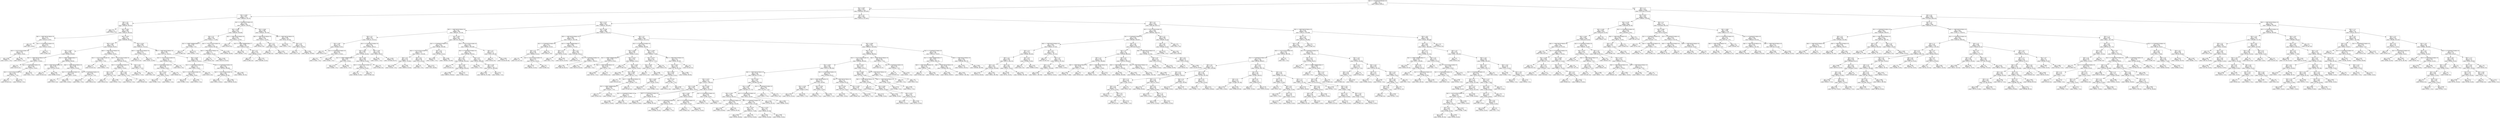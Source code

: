 digraph Tree {
node [shape=box] ;
0 [label="X[2] <= -1.4234835535339192e+18\ngini = 0.5\nsamples = 18710\nvalue = [9355.0, 9355.0]"] ;
1 [label="X[3] <= 0.067\ngini = 0.422\nsamples = 5704\nvalue = [2629.641, 6076.487]"] ;
0 -> 1 [labeldistance=2.5, labelangle=45, headlabel="True"] ;
2 [label="X[3] <= 0.029\ngini = 0.487\nsamples = 1371\nvalue = [698.031, 503.79]"] ;
1 -> 2 ;
3 [label="X[4] <= 0.5\ngini = 0.499\nsamples = 541\nvalue = [268.843, 294.524]"] ;
2 -> 3 ;
4 [label="gini = 0.0\nsamples = 18\nvalue = [9.621, 0.0]"] ;
3 -> 4 ;
5 [label="X[3] <= 0.001\ngini = 0.498\nsamples = 523\nvalue = [259.223, 294.524]"] ;
3 -> 5 ;
6 [label="X[0] <= -2.869720675570942e+18\ngini = 0.372\nsamples = 23\nvalue = [10.155, 31.002]"] ;
5 -> 6 ;
7 [label="gini = 0.0\nsamples = 2\nvalue = [0.0, 15.501]"] ;
6 -> 7 ;
8 [label="X[1] <= 4.754583497375482e+18\ngini = 0.478\nsamples = 21\nvalue = [10.155, 15.501]"] ;
6 -> 8 ;
9 [label="X[2] <= -5.557213791512429e+18\ngini = 0.458\nsamples = 18\nvalue = [8.552, 15.501]"] ;
8 -> 9 ;
10 [label="gini = 0.381\nsamples = 6\nvalue = [2.672, 7.751]"] ;
9 -> 10 ;
11 [label="gini = 0.491\nsamples = 12\nvalue = [5.879, 7.751]"] ;
9 -> 11 ;
12 [label="gini = 0.0\nsamples = 3\nvalue = [1.603, 0.0]"] ;
8 -> 12 ;
13 [label="X[3] <= 0.012\ngini = 0.5\nsamples = 500\nvalue = [249.068, 263.521]"] ;
5 -> 13 ;
14 [label="X[3] <= 0.007\ngini = 0.495\nsamples = 225\nvalue = [113.844, 93.007]"] ;
13 -> 14 ;
15 [label="X[3] <= 0.004\ngini = 0.498\nsamples = 109\nvalue = [53.982, 62.005]"] ;
14 -> 15 ;
16 [label="X[0] <= -2.869720675570942e+18\ngini = 0.479\nsamples = 46\nvalue = [23.517, 15.501]"] ;
15 -> 16 ;
17 [label="gini = 0.0\nsamples = 8\nvalue = [4.276, 0.0]"] ;
16 -> 17 ;
18 [label="X[1] <= 4.754583497375482e+18\ngini = 0.494\nsamples = 38\nvalue = [19.241, 15.501]"] ;
16 -> 18 ;
19 [label="X[2] <= -5.557213791512429e+18\ngini = 0.455\nsamples = 28\nvalue = [14.431, 7.751]"] ;
18 -> 19 ;
20 [label="gini = 0.0\nsamples = 4\nvalue = [2.138, 0.0]"] ;
19 -> 20 ;
21 [label="gini = 0.474\nsamples = 24\nvalue = [12.293, 7.751]"] ;
19 -> 21 ;
22 [label="gini = 0.473\nsamples = 10\nvalue = [4.81, 7.751]"] ;
18 -> 22 ;
23 [label="X[1] <= 2.3988773609642394e+17\ngini = 0.478\nsamples = 63\nvalue = [30.465, 46.504]"] ;
15 -> 23 ;
24 [label="X[0] <= -2.869720675570942e+18\ngini = 0.439\nsamples = 24\nvalue = [11.224, 23.252]"] ;
23 -> 24 ;
25 [label="gini = 0.0\nsamples = 4\nvalue = [2.138, 0.0]"] ;
24 -> 25 ;
26 [label="gini = 0.404\nsamples = 20\nvalue = [9.086, 23.252]"] ;
24 -> 26 ;
27 [label="X[0] <= -2.869720675570942e+18\ngini = 0.496\nsamples = 39\nvalue = [19.241, 23.252]"] ;
23 -> 27 ;
28 [label="X[1] <= 4.754583497375482e+18\ngini = 0.449\nsamples = 17\nvalue = [8.017, 15.501]"] ;
27 -> 28 ;
29 [label="gini = 0.0\nsamples = 6\nvalue = [3.207, 0.0]"] ;
28 -> 29 ;
30 [label="gini = 0.361\nsamples = 11\nvalue = [4.81, 15.501]"] ;
28 -> 30 ;
31 [label="X[1] <= 4.754583497375482e+18\ngini = 0.483\nsamples = 22\nvalue = [11.224, 7.751]"] ;
27 -> 31 ;
32 [label="gini = 0.473\nsamples = 10\nvalue = [4.81, 7.751]"] ;
31 -> 32 ;
33 [label="gini = 0.0\nsamples = 12\nvalue = [6.414, 0.0]"] ;
31 -> 33 ;
34 [label="X[0] <= -2.869720675570942e+18\ngini = 0.45\nsamples = 116\nvalue = [59.862, 31.002]"] ;
14 -> 34 ;
35 [label="X[2] <= -5.557213791512429e+18\ngini = 0.381\nsamples = 6\nvalue = [2.672, 7.751]"] ;
34 -> 35 ;
36 [label="gini = 0.0\nsamples = 4\nvalue = [2.138, 0.0]"] ;
35 -> 36 ;
37 [label="gini = 0.121\nsamples = 2\nvalue = [0.534, 7.751]"] ;
35 -> 37 ;
38 [label="X[2] <= -5.557213791512429e+18\ngini = 0.411\nsamples = 110\nvalue = [57.189, 23.252]"] ;
34 -> 38 ;
39 [label="X[1] <= 4.754583497375482e+18\ngini = 0.432\nsamples = 65\nvalue = [33.672, 15.501]"] ;
38 -> 39 ;
40 [label="X[3] <= 0.01\ngini = 0.479\nsamples = 23\nvalue = [11.759, 7.751]"] ;
39 -> 40 ;
41 [label="gini = 0.0\nsamples = 12\nvalue = [6.414, 0.0]"] ;
40 -> 41 ;
42 [label="gini = 0.483\nsamples = 11\nvalue = [5.345, 7.751]"] ;
40 -> 42 ;
43 [label="X[3] <= 0.01\ngini = 0.386\nsamples = 42\nvalue = [21.914, 7.751]"] ;
39 -> 43 ;
44 [label="gini = 0.483\nsamples = 22\nvalue = [11.224, 7.751]"] ;
43 -> 44 ;
45 [label="gini = 0.0\nsamples = 20\nvalue = [10.69, 0.0]"] ;
43 -> 45 ;
46 [label="X[3] <= 0.01\ngini = 0.373\nsamples = 45\nvalue = [23.517, 7.751]"] ;
38 -> 46 ;
47 [label="gini = 0.414\nsamples = 36\nvalue = [18.707, 7.751]"] ;
46 -> 47 ;
48 [label="gini = 0.0\nsamples = 9\nvalue = [4.81, 0.0]"] ;
46 -> 48 ;
49 [label="X[3] <= 0.015\ngini = 0.493\nsamples = 275\nvalue = [135.223, 170.514]"] ;
13 -> 49 ;
50 [label="X[0] <= -2.869720675570942e+18\ngini = 0.313\nsamples = 18\nvalue = [7.483, 31.002]"] ;
49 -> 50 ;
51 [label="gini = 0.0\nsamples = 8\nvalue = [4.276, 0.0]"] ;
50 -> 51 ;
52 [label="gini = 0.17\nsamples = 10\nvalue = [3.207, 31.002]"] ;
50 -> 52 ;
53 [label="X[0] <= -2.869720675570942e+18\ngini = 0.499\nsamples = 257\nvalue = [127.741, 139.511]"] ;
49 -> 53 ;
54 [label="X[2] <= -5.557213791512429e+18\ngini = 0.474\nsamples = 48\nvalue = [24.586, 15.501]"] ;
53 -> 54 ;
55 [label="X[1] <= 4.754583497375482e+18\ngini = 0.499\nsamples = 33\nvalue = [16.569, 15.501]"] ;
54 -> 55 ;
56 [label="X[3] <= 0.018\ngini = 0.473\nsamples = 20\nvalue = [9.621, 15.501]"] ;
55 -> 56 ;
57 [label="gini = 0.213\nsamples = 3\nvalue = [1.069, 7.751]"] ;
56 -> 57 ;
58 [label="gini = 0.499\nsamples = 17\nvalue = [8.552, 7.751]"] ;
56 -> 58 ;
59 [label="gini = 0.0\nsamples = 13\nvalue = [6.948, 0.0]"] ;
55 -> 59 ;
60 [label="gini = -0.0\nsamples = 15\nvalue = [8.017, 0.0]"] ;
54 -> 60 ;
61 [label="X[3] <= 0.018\ngini = 0.496\nsamples = 209\nvalue = [103.155, 124.01]"] ;
53 -> 61 ;
62 [label="X[1] <= 4.754583497375482e+18\ngini = 0.473\nsamples = 20\nvalue = [9.621, 15.501]"] ;
61 -> 62 ;
63 [label="X[2] <= -5.557213791512429e+18\ngini = 0.427\nsamples = 15\nvalue = [6.948, 15.501]"] ;
62 -> 63 ;
64 [label="gini = 0.213\nsamples = 3\nvalue = [1.069, 7.751]"] ;
63 -> 64 ;
65 [label="gini = 0.491\nsamples = 12\nvalue = [5.879, 7.751]"] ;
63 -> 65 ;
66 [label="gini = 0.0\nsamples = 5\nvalue = [2.672, 0.0]"] ;
62 -> 66 ;
67 [label="X[1] <= 4.754583497375482e+18\ngini = 0.497\nsamples = 189\nvalue = [93.534, 108.509]"] ;
61 -> 67 ;
68 [label="X[2] <= -5.557213791512429e+18\ngini = 0.499\nsamples = 128\nvalue = [63.603, 69.756]"] ;
67 -> 68 ;
69 [label="gini = 0.491\nsamples = 40\nvalue = [20.31, 15.501]"] ;
68 -> 69 ;
70 [label="gini = 0.494\nsamples = 88\nvalue = [43.293, 54.254]"] ;
68 -> 70 ;
71 [label="gini = 0.492\nsamples = 61\nvalue = [29.931, 38.753]"] ;
67 -> 71 ;
72 [label="X[1] <= 4.754583497375482e+18\ngini = 0.441\nsamples = 830\nvalue = [429.187, 209.267]"] ;
2 -> 72 ;
73 [label="X[3] <= 0.048\ngini = 0.415\nsamples = 502\nvalue = [260.826, 108.509]"] ;
72 -> 73 ;
74 [label="X[4] <= 0.5\ngini = 0.48\nsamples = 228\nvalue = [116.517, 77.506]"] ;
73 -> 74 ;
75 [label="X[1] <= 2.3988773609642394e+17\ngini = 0.284\nsamples = 4\nvalue = [1.603, 7.751]"] ;
74 -> 75 ;
76 [label="gini = 0.0\nsamples = 2\nvalue = [1.069, 0.0]"] ;
75 -> 76 ;
77 [label="gini = 0.121\nsamples = 2\nvalue = [0.534, 7.751]"] ;
75 -> 77 ;
78 [label="X[2] <= -5.557213791512429e+18\ngini = 0.47\nsamples = 224\nvalue = [114.913, 69.756]"] ;
74 -> 78 ;
79 [label="X[0] <= -2.869720675570942e+18\ngini = 0.4\nsamples = 117\nvalue = [60.931, 23.252]"] ;
78 -> 79 ;
80 [label="gini = 0.0\nsamples = 16\nvalue = [8.552, 0.0]"] ;
79 -> 80 ;
81 [label="gini = 0.426\nsamples = 101\nvalue = [52.379, 23.252]"] ;
79 -> 81 ;
82 [label="gini = 0.497\nsamples = 107\nvalue = [53.982, 46.504]"] ;
78 -> 82 ;
83 [label="X[0] <= -2.869720675570942e+18\ngini = 0.291\nsamples = 274\nvalue = [144.31, 31.002]"] ;
73 -> 83 ;
84 [label="gini = 0.0\nsamples = 11\nvalue = [5.879, 0.0]"] ;
83 -> 84 ;
85 [label="X[1] <= 2.3988773609642394e+17\ngini = 0.299\nsamples = 263\nvalue = [138.43, 31.002]"] ;
83 -> 85 ;
86 [label="gini = 0.253\nsamples = 84\nvalue = [44.362, 7.751]"] ;
85 -> 86 ;
87 [label="X[4] <= 0.5\ngini = 0.318\nsamples = 179\nvalue = [94.068, 23.252]"] ;
85 -> 87 ;
88 [label="gini = 0.0\nsamples = 2\nvalue = [1.069, 0.0]"] ;
87 -> 88 ;
89 [label="gini = 0.32\nsamples = 177\nvalue = [92.999, 23.252]"] ;
87 -> 89 ;
90 [label="X[3] <= 0.048\ngini = 0.468\nsamples = 328\nvalue = [168.361, 100.758]"] ;
72 -> 90 ;
91 [label="X[0] <= -2.869720675570942e+18\ngini = 0.424\nsamples = 136\nvalue = [70.551, 31.002]"] ;
90 -> 91 ;
92 [label="gini = 0.0\nsamples = 16\nvalue = [8.552, 0.0]"] ;
91 -> 92 ;
93 [label="X[4] <= 0.5\ngini = 0.444\nsamples = 120\nvalue = [62.0, 31.002]"] ;
91 -> 93 ;
94 [label="gini = 0.0\nsamples = 2\nvalue = [1.069, 0.0]"] ;
93 -> 94 ;
95 [label="gini = 0.447\nsamples = 118\nvalue = [60.931, 31.002]"] ;
93 -> 95 ;
96 [label="X[0] <= -2.869720675570942e+18\ngini = 0.486\nsamples = 192\nvalue = [97.81, 69.756]"] ;
90 -> 96 ;
97 [label="gini = 0.381\nsamples = 6\nvalue = [2.672, 7.751]"] ;
96 -> 97 ;
98 [label="X[4] <= 0.5\ngini = 0.478\nsamples = 186\nvalue = [95.137, 62.005]"] ;
96 -> 98 ;
99 [label="gini = 0.0\nsamples = 6\nvalue = [3.207, 0.0]"] ;
98 -> 99 ;
100 [label="gini = 0.481\nsamples = 180\nvalue = [91.931, 62.005]"] ;
98 -> 100 ;
101 [label="X[3] <= 1.5\ngini = 0.382\nsamples = 4333\nvalue = [1931.61, 5572.697]"] ;
1 -> 101 ;
102 [label="X[3] <= 0.131\ngini = 0.435\nsamples = 2975\nvalue = [1386.441, 2952.987]"] ;
101 -> 102 ;
103 [label="X[0] <= -2.869720675570942e+18\ngini = 0.36\nsamples = 880\nvalue = [384.291, 1247.85]"] ;
102 -> 103 ;
104 [label="X[4] <= 0.5\ngini = 0.48\nsamples = 213\nvalue = [103.155, 155.012]"] ;
103 -> 104 ;
105 [label="X[3] <= 0.08\ngini = 0.474\nsamples = 48\nvalue = [24.586, 15.501]"] ;
104 -> 105 ;
106 [label="gini = 0.0\nsamples = 12\nvalue = [6.414, 0.0]"] ;
105 -> 106 ;
107 [label="X[1] <= 4.754583497375482e+18\ngini = 0.497\nsamples = 36\nvalue = [18.172, 15.501]"] ;
105 -> 107 ;
108 [label="gini = 0.5\nsamples = 15\nvalue = [7.483, 7.751]"] ;
107 -> 108 ;
109 [label="gini = 0.487\nsamples = 21\nvalue = [10.69, 7.751]"] ;
107 -> 109 ;
110 [label="X[1] <= 4.754583497375482e+18\ngini = 0.461\nsamples = 165\nvalue = [78.569, 139.511]"] ;
104 -> 110 ;
111 [label="X[3] <= 0.08\ngini = 0.495\nsamples = 77\nvalue = [37.948, 46.504]"] ;
110 -> 111 ;
112 [label="X[1] <= 2.3988773609642394e+17\ngini = 0.361\nsamples = 11\nvalue = [4.81, 15.501]"] ;
111 -> 112 ;
113 [label="gini = 0.213\nsamples = 3\nvalue = [1.069, 7.751]"] ;
112 -> 113 ;
114 [label="gini = 0.439\nsamples = 8\nvalue = [3.741, 7.751]"] ;
112 -> 114 ;
115 [label="X[3] <= 0.09\ngini = 0.499\nsamples = 66\nvalue = [33.138, 31.002]"] ;
111 -> 115 ;
116 [label="X[2] <= -5.557213791512429e+18\ngini = 0.5\nsamples = 63\nvalue = [31.534, 31.002]"] ;
115 -> 116 ;
117 [label="gini = 0.5\nsamples = 61\nvalue = [30.465, 31.002]"] ;
116 -> 117 ;
118 [label="gini = -0.0\nsamples = 2\nvalue = [1.069, 0.0]"] ;
116 -> 118 ;
119 [label="gini = -0.0\nsamples = 3\nvalue = [1.603, 0.0]"] ;
115 -> 119 ;
120 [label="X[3] <= 0.08\ngini = 0.423\nsamples = 88\nvalue = [40.62, 93.007]"] ;
110 -> 120 ;
121 [label="gini = 0.381\nsamples = 6\nvalue = [2.672, 7.751]"] ;
120 -> 121 ;
122 [label="gini = 0.426\nsamples = 82\nvalue = [37.948, 85.257]"] ;
120 -> 122 ;
123 [label="X[3] <= 0.08\ngini = 0.325\nsamples = 667\nvalue = [281.136, 1092.838]"] ;
103 -> 123 ;
124 [label="X[1] <= 4.754583497375482e+18\ngini = 0.401\nsamples = 204\nvalue = [92.465, 240.269]"] ;
123 -> 124 ;
125 [label="X[2] <= -5.557213791512429e+18\ngini = 0.435\nsamples = 117\nvalue = [54.517, 116.259]"] ;
124 -> 125 ;
126 [label="X[4] <= 0.5\ngini = 0.474\nsamples = 81\nvalue = [39.017, 62.005]"] ;
125 -> 126 ;
127 [label="gini = 0.339\nsamples = 5\nvalue = [2.138, 7.751]"] ;
126 -> 127 ;
128 [label="gini = 0.482\nsamples = 76\nvalue = [36.879, 54.254]"] ;
126 -> 128 ;
129 [label="X[4] <= 0.5\ngini = 0.346\nsamples = 36\nvalue = [15.5, 54.254]"] ;
125 -> 129 ;
130 [label="gini = 0.0\nsamples = 1\nvalue = [0.0, 7.751]"] ;
129 -> 130 ;
131 [label="gini = 0.375\nsamples = 35\nvalue = [15.5, 46.504]"] ;
129 -> 131 ;
132 [label="X[4] <= 0.5\ngini = 0.359\nsamples = 87\nvalue = [37.948, 124.01]"] ;
124 -> 132 ;
133 [label="gini = 0.284\nsamples = 4\nvalue = [1.603, 7.751]"] ;
132 -> 133 ;
134 [label="gini = 0.363\nsamples = 83\nvalue = [36.345, 116.259]"] ;
132 -> 134 ;
135 [label="X[2] <= -5.557213791512429e+18\ngini = 0.297\nsamples = 463\nvalue = [188.671, 852.568]"] ;
123 -> 135 ;
136 [label="X[1] <= 4.754583497375482e+18\ngini = 0.31\nsamples = 449\nvalue = [185.999, 782.813]"] ;
135 -> 136 ;
137 [label="X[4] <= 0.5\ngini = 0.382\nsamples = 229\nvalue = [102.086, 294.524]"] ;
136 -> 137 ;
138 [label="gini = 0.0\nsamples = 4\nvalue = [2.138, 0.0]"] ;
137 -> 138 ;
139 [label="X[3] <= 0.09\ngini = 0.378\nsamples = 225\nvalue = [99.948, 294.524]"] ;
137 -> 139 ;
140 [label="gini = 0.386\nsamples = 221\nvalue = [98.879, 279.022]"] ;
139 -> 140 ;
141 [label="gini = 0.121\nsamples = 4\nvalue = [1.069, 15.501]"] ;
139 -> 141 ;
142 [label="X[4] <= 0.5\ngini = 0.25\nsamples = 220\nvalue = [83.913, 488.289]"] ;
136 -> 142 ;
143 [label="gini = 0.381\nsamples = 6\nvalue = [2.672, 7.751]"] ;
142 -> 143 ;
144 [label="X[3] <= 0.09\ngini = 0.247\nsamples = 214\nvalue = [81.241, 480.539]"] ;
142 -> 144 ;
145 [label="gini = 0.249\nsamples = 212\nvalue = [80.706, 472.788]"] ;
144 -> 145 ;
146 [label="gini = 0.121\nsamples = 2\nvalue = [0.534, 7.751]"] ;
144 -> 146 ;
147 [label="X[4] <= 0.5\ngini = 0.071\nsamples = 14\nvalue = [2.672, 69.756]"] ;
135 -> 147 ;
148 [label="gini = 0.0\nsamples = 1\nvalue = [0.534, 0.0]"] ;
147 -> 148 ;
149 [label="gini = 0.058\nsamples = 13\nvalue = [2.138, 69.756]"] ;
147 -> 149 ;
150 [label="X[3] <= 0.208\ngini = 0.466\nsamples = 2095\nvalue = [1002.15, 1705.137]"] ;
102 -> 150 ;
151 [label="X[0] <= -2.869720675570942e+18\ngini = 0.498\nsamples = 435\nvalue = [219.137, 193.766]"] ;
150 -> 151 ;
152 [label="X[1] <= 4.754583497375482e+18\ngini = 0.321\nsamples = 176\nvalue = [92.465, 23.252]"] ;
151 -> 152 ;
153 [label="X[4] <= 0.5\ngini = 0.438\nsamples = 94\nvalue = [48.638, 23.252]"] ;
152 -> 153 ;
154 [label="gini = 0.0\nsamples = 21\nvalue = [11.224, 0.0]"] ;
153 -> 154 ;
155 [label="X[2] <= -5.557213791512429e+18\ngini = 0.473\nsamples = 73\nvalue = [37.414, 23.252]"] ;
153 -> 155 ;
156 [label="gini = 0.476\nsamples = 71\nvalue = [36.345, 23.252]"] ;
155 -> 156 ;
157 [label="gini = 0.0\nsamples = 2\nvalue = [1.069, 0.0]"] ;
155 -> 157 ;
158 [label="gini = 0.0\nsamples = 82\nvalue = [43.827, 0.0]"] ;
152 -> 158 ;
159 [label="X[1] <= 2.3988773609642394e+17\ngini = 0.489\nsamples = 259\nvalue = [126.672, 170.514]"] ;
151 -> 159 ;
160 [label="X[4] <= 0.5\ngini = 0.213\nsamples = 12\nvalue = [4.276, 31.002]"] ;
159 -> 160 ;
161 [label="gini = 0.0\nsamples = 1\nvalue = [0.0, 7.751]"] ;
160 -> 161 ;
162 [label="gini = 0.262\nsamples = 11\nvalue = [4.276, 23.252]"] ;
160 -> 162 ;
163 [label="X[4] <= 0.5\ngini = 0.498\nsamples = 247\nvalue = [122.396, 139.511]"] ;
159 -> 163 ;
164 [label="gini = 0.0\nsamples = 11\nvalue = [5.879, 0.0]"] ;
163 -> 164 ;
165 [label="X[1] <= 4.754583497375482e+18\ngini = 0.496\nsamples = 236\nvalue = [116.517, 139.511]"] ;
163 -> 165 ;
166 [label="gini = 0.49\nsamples = 131\nvalue = [64.138, 85.257]"] ;
165 -> 166 ;
167 [label="gini = 0.5\nsamples = 105\nvalue = [52.379, 54.254]"] ;
165 -> 167 ;
168 [label="X[4] <= 0.5\ngini = 0.45\nsamples = 1660\nvalue = [783.013, 1511.371]"] ;
150 -> 168 ;
169 [label="X[1] <= 4.754583497375482e+18\ngini = 0.497\nsamples = 188\nvalue = [92.999, 108.509]"] ;
168 -> 169 ;
170 [label="X[3] <= 0.292\ngini = 0.484\nsamples = 87\nvalue = [44.362, 31.002]"] ;
169 -> 170 ;
171 [label="X[1] <= 2.3988773609642394e+17\ngini = 0.339\nsamples = 10\nvalue = [4.276, 15.501]"] ;
170 -> 171 ;
172 [label="gini = 0.0\nsamples = 1\nvalue = [0.0, 7.751]"] ;
171 -> 172 ;
173 [label="X[0] <= -2.869720675570942e+18\ngini = 0.458\nsamples = 9\nvalue = [4.276, 7.751]"] ;
171 -> 173 ;
174 [label="gini = 0.439\nsamples = 8\nvalue = [3.741, 7.751]"] ;
173 -> 174 ;
175 [label="gini = -0.0\nsamples = 1\nvalue = [0.534, 0.0]"] ;
173 -> 175 ;
176 [label="X[3] <= 0.375\ngini = 0.402\nsamples = 77\nvalue = [40.086, 15.501]"] ;
170 -> 176 ;
177 [label="gini = 0.0\nsamples = 14\nvalue = [7.483, 0.0]"] ;
176 -> 177 ;
178 [label="X[3] <= 0.458\ngini = 0.437\nsamples = 63\nvalue = [32.603, 15.501]"] ;
176 -> 178 ;
179 [label="gini = 0.491\nsamples = 12\nvalue = [5.879, 7.751]"] ;
178 -> 179 ;
180 [label="X[3] <= 0.958\ngini = 0.349\nsamples = 51\nvalue = [26.724, 7.751]"] ;
178 -> 180 ;
181 [label="gini = 0.0\nsamples = 19\nvalue = [10.155, 0.0]"] ;
180 -> 181 ;
182 [label="X[0] <= -2.869720675570942e+18\ngini = 0.434\nsamples = 32\nvalue = [16.569, 7.751]"] ;
180 -> 182 ;
183 [label="X[1] <= 2.3988773609642394e+17\ngini = 0.455\nsamples = 28\nvalue = [14.431, 7.751]"] ;
182 -> 183 ;
184 [label="gini = 0.0\nsamples = 1\nvalue = [0.534, 0.0]"] ;
183 -> 184 ;
185 [label="gini = 0.46\nsamples = 27\nvalue = [13.896, 7.751]"] ;
183 -> 185 ;
186 [label="gini = 0.0\nsamples = 4\nvalue = [2.138, 0.0]"] ;
182 -> 186 ;
187 [label="X[3] <= 0.458\ngini = 0.474\nsamples = 101\nvalue = [48.638, 77.506]"] ;
169 -> 187 ;
188 [label="X[3] <= 0.375\ngini = 0.414\nsamples = 36\nvalue = [18.707, 7.751]"] ;
187 -> 188 ;
189 [label="X[3] <= 0.292\ngini = 0.491\nsamples = 20\nvalue = [10.155, 7.751]"] ;
188 -> 189 ;
190 [label="gini = 0.0\nsamples = 7\nvalue = [3.741, 0.0]"] ;
189 -> 190 ;
191 [label="gini = 0.496\nsamples = 13\nvalue = [6.414, 7.751]"] ;
189 -> 191 ;
192 [label="gini = 0.0\nsamples = 16\nvalue = [8.552, 0.0]"] ;
188 -> 192 ;
193 [label="X[0] <= -2.869720675570942e+18\ngini = 0.42\nsamples = 65\nvalue = [29.931, 69.756]"] ;
187 -> 193 ;
194 [label="X[3] <= 0.917\ngini = 0.407\nsamples = 61\nvalue = [27.793, 69.756]"] ;
193 -> 194 ;
195 [label="X[3] <= 0.625\ngini = 0.458\nsamples = 27\nvalue = [12.828, 23.252]"] ;
194 -> 195 ;
196 [label="X[3] <= 0.542\ngini = 0.381\nsamples = 12\nvalue = [5.345, 15.501]"] ;
195 -> 196 ;
197 [label="gini = 0.458\nsamples = 9\nvalue = [4.276, 7.751]"] ;
196 -> 197 ;
198 [label="gini = 0.213\nsamples = 3\nvalue = [1.069, 7.751]"] ;
196 -> 198 ;
199 [label="X[3] <= 0.792\ngini = 0.5\nsamples = 15\nvalue = [7.483, 7.751]"] ;
195 -> 199 ;
200 [label="gini = 0.0\nsamples = 7\nvalue = [3.741, 0.0]"] ;
199 -> 200 ;
201 [label="gini = 0.439\nsamples = 8\nvalue = [3.741, 7.751]"] ;
199 -> 201 ;
202 [label="gini = 0.368\nsamples = 34\nvalue = [14.965, 46.504]"] ;
194 -> 202 ;
203 [label="gini = -0.0\nsamples = 4\nvalue = [2.138, 0.0]"] ;
193 -> 203 ;
204 [label="X[3] <= 0.958\ngini = 0.442\nsamples = 1472\nvalue = [690.013, 1402.862]"] ;
168 -> 204 ;
205 [label="X[3] <= 0.792\ngini = 0.46\nsamples = 811\nvalue = [385.894, 689.805]"] ;
204 -> 205 ;
206 [label="X[2] <= -5.557213791512429e+18\ngini = 0.448\nsamples = 743\nvalue = [350.084, 682.055]"] ;
205 -> 206 ;
207 [label="X[3] <= 0.625\ngini = 0.452\nsamples = 665\nvalue = [314.274, 596.798]"] ;
206 -> 207 ;
208 [label="X[0] <= -2.869720675570942e+18\ngini = 0.458\nsamples = 594\nvalue = [282.205, 511.541]"] ;
207 -> 208 ;
209 [label="X[3] <= 0.375\ngini = 0.474\nsamples = 242\nvalue = [116.517, 186.015]"] ;
208 -> 209 ;
210 [label="X[3] <= 0.292\ngini = 0.455\nsamples = 141\nvalue = [66.81, 124.01]"] ;
209 -> 210 ;
211 [label="X[1] <= 4.754583497375482e+18\ngini = 0.474\nsamples = 71\nvalue = [34.207, 54.254]"] ;
210 -> 211 ;
212 [label="gini = 0.469\nsamples = 39\nvalue = [18.707, 31.002]"] ;
211 -> 212 ;
213 [label="gini = 0.48\nsamples = 32\nvalue = [15.5, 23.252]"] ;
211 -> 213 ;
214 [label="X[1] <= 4.754583497375482e+18\ngini = 0.434\nsamples = 70\nvalue = [32.603, 69.756]"] ;
210 -> 214 ;
215 [label="gini = 0.449\nsamples = 34\nvalue = [16.034, 31.002]"] ;
214 -> 215 ;
216 [label="gini = 0.42\nsamples = 36\nvalue = [16.569, 38.753]"] ;
214 -> 216 ;
217 [label="X[3] <= 0.542\ngini = 0.494\nsamples = 101\nvalue = [49.707, 62.005]"] ;
209 -> 217 ;
218 [label="X[3] <= 0.458\ngini = 0.499\nsamples = 85\nvalue = [42.224, 46.504]"] ;
217 -> 218 ;
219 [label="X[1] <= 4.754583497375482e+18\ngini = 0.485\nsamples = 45\nvalue = [21.914, 31.002]"] ;
218 -> 219 ;
220 [label="gini = 0.468\nsamples = 29\nvalue = [13.896, 23.252]"] ;
219 -> 220 ;
221 [label="gini = 0.5\nsamples = 16\nvalue = [8.017, 7.751]"] ;
219 -> 221 ;
222 [label="X[1] <= 4.754583497375482e+18\ngini = 0.491\nsamples = 40\nvalue = [20.31, 15.501]"] ;
218 -> 222 ;
223 [label="gini = 0.0\nsamples = 17\nvalue = [9.086, 0.0]"] ;
222 -> 223 ;
224 [label="gini = 0.487\nsamples = 23\nvalue = [11.224, 15.501]"] ;
222 -> 224 ;
225 [label="X[1] <= 4.754583497375482e+18\ngini = 0.439\nsamples = 16\nvalue = [7.483, 15.501]"] ;
217 -> 225 ;
226 [label="gini = 0.458\nsamples = 9\nvalue = [4.276, 7.751]"] ;
225 -> 226 ;
227 [label="gini = 0.414\nsamples = 7\nvalue = [3.207, 7.751]"] ;
225 -> 227 ;
228 [label="X[3] <= 0.542\ngini = 0.447\nsamples = 352\nvalue = [165.689, 325.526]"] ;
208 -> 228 ;
229 [label="X[3] <= 0.458\ngini = 0.44\nsamples = 330\nvalue = [154.465, 317.775]"] ;
228 -> 229 ;
230 [label="X[3] <= 0.292\ngini = 0.447\nsamples = 285\nvalue = [134.154, 263.521]"] ;
229 -> 230 ;
231 [label="X[1] <= 4.754583497375482e+18\ngini = 0.455\nsamples = 132\nvalue = [62.534, 116.259]"] ;
230 -> 231 ;
232 [label="gini = 0.461\nsamples = 55\nvalue = [26.19, 46.504]"] ;
231 -> 232 ;
233 [label="gini = 0.45\nsamples = 77\nvalue = [36.345, 69.756]"] ;
231 -> 233 ;
234 [label="X[1] <= 4.754583497375482e+18\ngini = 0.44\nsamples = 153\nvalue = [71.62, 147.262]"] ;
230 -> 234 ;
235 [label="X[3] <= 0.375\ngini = 0.43\nsamples = 76\nvalue = [35.276, 77.506]"] ;
234 -> 235 ;
236 [label="gini = 0.449\nsamples = 51\nvalue = [24.052, 46.504]"] ;
235 -> 236 ;
237 [label="gini = 0.39\nsamples = 25\nvalue = [11.224, 31.002]"] ;
235 -> 237 ;
238 [label="X[3] <= 0.375\ngini = 0.45\nsamples = 77\nvalue = [36.345, 69.756]"] ;
234 -> 238 ;
239 [label="gini = 0.436\nsamples = 55\nvalue = [25.655, 54.254]"] ;
238 -> 239 ;
240 [label="gini = 0.483\nsamples = 22\nvalue = [10.69, 15.501]"] ;
238 -> 240 ;
241 [label="X[1] <= 4.754583497375482e+18\ngini = 0.396\nsamples = 45\nvalue = [20.31, 54.254]"] ;
229 -> 241 ;
242 [label="gini = 0.348\nsamples = 26\nvalue = [11.224, 38.753]"] ;
241 -> 242 ;
243 [label="gini = 0.466\nsamples = 19\nvalue = [9.086, 15.501]"] ;
241 -> 243 ;
244 [label="X[1] <= 4.754583497375482e+18\ngini = 0.483\nsamples = 22\nvalue = [11.224, 7.751]"] ;
228 -> 244 ;
245 [label="gini = 0.5\nsamples = 16\nvalue = [8.017, 7.751]"] ;
244 -> 245 ;
246 [label="gini = 0.0\nsamples = 6\nvalue = [3.207, 0.0]"] ;
244 -> 246 ;
247 [label="X[1] <= 4.754583497375482e+18\ngini = 0.397\nsamples = 71\nvalue = [32.069, 85.257]"] ;
207 -> 247 ;
248 [label="X[0] <= -2.869720675570942e+18\ngini = 0.375\nsamples = 35\nvalue = [15.5, 46.504]"] ;
247 -> 248 ;
249 [label="X[3] <= 0.708\ngini = 0.299\nsamples = 17\nvalue = [6.948, 31.002]"] ;
248 -> 249 ;
250 [label="gini = 0.262\nsamples = 11\nvalue = [4.276, 23.252]"] ;
249 -> 250 ;
251 [label="gini = 0.381\nsamples = 6\nvalue = [2.672, 7.751]"] ;
249 -> 251 ;
252 [label="X[3] <= 0.708\ngini = 0.458\nsamples = 18\nvalue = [8.552, 15.501]"] ;
248 -> 252 ;
253 [label="gini = 0.491\nsamples = 12\nvalue = [5.879, 7.751]"] ;
252 -> 253 ;
254 [label="gini = 0.381\nsamples = 6\nvalue = [2.672, 7.751]"] ;
252 -> 254 ;
255 [label="X[0] <= -2.869720675570942e+18\ngini = 0.42\nsamples = 36\nvalue = [16.569, 38.753]"] ;
247 -> 255 ;
256 [label="X[3] <= 0.708\ngini = 0.491\nsamples = 24\nvalue = [11.759, 15.501]"] ;
255 -> 256 ;
257 [label="gini = 0.361\nsamples = 11\nvalue = [4.81, 15.501]"] ;
256 -> 257 ;
258 [label="gini = 0.0\nsamples = 13\nvalue = [6.948, 0.0]"] ;
256 -> 258 ;
259 [label="X[3] <= 0.708\ngini = 0.284\nsamples = 12\nvalue = [4.81, 23.252]"] ;
255 -> 259 ;
260 [label="gini = 0.439\nsamples = 8\nvalue = [3.741, 7.751]"] ;
259 -> 260 ;
261 [label="gini = 0.121\nsamples = 4\nvalue = [1.069, 15.501]"] ;
259 -> 261 ;
262 [label="X[3] <= 0.542\ngini = 0.417\nsamples = 78\nvalue = [35.81, 85.257]"] ;
206 -> 262 ;
263 [label="X[3] <= 0.458\ngini = 0.389\nsamples = 62\nvalue = [27.793, 77.506]"] ;
262 -> 263 ;
264 [label="X[0] <= -2.869720675570942e+18\ngini = 0.372\nsamples = 46\nvalue = [20.31, 62.005]"] ;
263 -> 264 ;
265 [label="gini = 0.0\nsamples = 2\nvalue = [1.069, 0.0]"] ;
264 -> 265 ;
266 [label="X[3] <= 0.292\ngini = 0.361\nsamples = 44\nvalue = [19.241, 62.005]"] ;
264 -> 266 ;
267 [label="gini = 0.404\nsamples = 20\nvalue = [9.086, 23.252]"] ;
266 -> 267 ;
268 [label="X[3] <= 0.375\ngini = 0.329\nsamples = 24\nvalue = [10.155, 38.753]"] ;
266 -> 268 ;
269 [label="gini = 0.322\nsamples = 14\nvalue = [5.879, 23.252]"] ;
268 -> 269 ;
270 [label="gini = 0.339\nsamples = 10\nvalue = [4.276, 15.501]"] ;
268 -> 270 ;
271 [label="X[0] <= -2.869720675570942e+18\ngini = 0.439\nsamples = 16\nvalue = [7.483, 15.501]"] ;
263 -> 271 ;
272 [label="gini = 0.213\nsamples = 3\nvalue = [1.069, 7.751]"] ;
271 -> 272 ;
273 [label="gini = 0.496\nsamples = 13\nvalue = [6.414, 7.751]"] ;
271 -> 273 ;
274 [label="X[0] <= -2.869720675570942e+18\ngini = 0.5\nsamples = 16\nvalue = [8.017, 7.751]"] ;
262 -> 274 ;
275 [label="gini = 0.0\nsamples = 1\nvalue = [0.0, 7.751]"] ;
274 -> 275 ;
276 [label="gini = -0.0\nsamples = 15\nvalue = [8.017, 0.0]"] ;
274 -> 276 ;
277 [label="X[0] <= -2.869720675570942e+18\ngini = 0.293\nsamples = 68\nvalue = [35.81, 7.751]"] ;
205 -> 277 ;
278 [label="gini = 0.0\nsamples = 37\nvalue = [19.776, 0.0]"] ;
277 -> 278 ;
279 [label="X[1] <= 4.754583497375482e+18\ngini = 0.439\nsamples = 31\nvalue = [16.034, 7.751]"] ;
277 -> 279 ;
280 [label="gini = 0.0\nsamples = 24\nvalue = [12.828, 0.0]"] ;
279 -> 280 ;
281 [label="gini = 0.414\nsamples = 7\nvalue = [3.207, 7.751]"] ;
279 -> 281 ;
282 [label="X[1] <= 4.754583497375482e+18\ngini = 0.419\nsamples = 661\nvalue = [304.119, 713.057]"] ;
204 -> 282 ;
283 [label="X[1] <= 2.3988773609642394e+17\ngini = 0.455\nsamples = 413\nvalue = [195.62, 364.279]"] ;
282 -> 283 ;
284 [label="X[0] <= -2.869720675570942e+18\ngini = 0.447\nsamples = 84\nvalue = [39.552, 77.506]"] ;
283 -> 284 ;
285 [label="gini = 0.0\nsamples = 3\nvalue = [1.603, 0.0]"] ;
284 -> 285 ;
286 [label="gini = 0.441\nsamples = 81\nvalue = [37.948, 77.506]"] ;
284 -> 286 ;
287 [label="X[0] <= -2.869720675570942e+18\ngini = 0.456\nsamples = 329\nvalue = [156.068, 286.773]"] ;
283 -> 287 ;
288 [label="gini = 0.455\nsamples = 106\nvalue = [50.241, 93.007]"] ;
287 -> 288 ;
289 [label="gini = 0.457\nsamples = 223\nvalue = [105.827, 193.766]"] ;
287 -> 289 ;
290 [label="X[0] <= -2.869720675570942e+18\ngini = 0.362\nsamples = 248\nvalue = [108.499, 348.778]"] ;
282 -> 290 ;
291 [label="gini = 0.379\nsamples = 119\nvalue = [52.914, 155.012]"] ;
290 -> 291 ;
292 [label="gini = 0.346\nsamples = 129\nvalue = [55.586, 193.766]"] ;
290 -> 292 ;
293 [label="X[3] <= 4.5\ngini = 0.285\nsamples = 1358\nvalue = [545.169, 2619.71]"] ;
101 -> 293 ;
294 [label="X[2] <= -5.557213791512429e+18\ngini = 0.339\nsamples = 902\nvalue = [385.894, 1395.112]"] ;
293 -> 294 ;
295 [label="X[1] <= 4.754583497375482e+18\ngini = 0.326\nsamples = 820\nvalue = [345.808, 1340.857]"] ;
294 -> 295 ;
296 [label="X[0] <= -2.869720675570942e+18\ngini = 0.363\nsamples = 376\nvalue = [164.62, 527.042]"] ;
295 -> 296 ;
297 [label="X[3] <= 3.5\ngini = 0.311\nsamples = 227\nvalue = [94.068, 395.282]"] ;
296 -> 297 ;
298 [label="X[3] <= 2.5\ngini = 0.296\nsamples = 197\nvalue = [80.172, 364.279]"] ;
297 -> 298 ;
299 [label="X[4] <= 0.5\ngini = 0.292\nsamples = 128\nvalue = [51.845, 240.269]"] ;
298 -> 299 ;
300 [label="gini = 0.313\nsamples = 27\nvalue = [11.224, 46.504]"] ;
299 -> 300 ;
301 [label="gini = 0.287\nsamples = 101\nvalue = [40.62, 193.766]"] ;
299 -> 301 ;
302 [label="X[4] <= 0.5\ngini = 0.303\nsamples = 69\nvalue = [28.327, 124.01]"] ;
298 -> 302 ;
303 [label="gini = 0.239\nsamples = 10\nvalue = [3.741, 23.252]"] ;
302 -> 303 ;
304 [label="gini = 0.315\nsamples = 59\nvalue = [24.586, 100.758]"] ;
302 -> 304 ;
305 [label="X[4] <= 0.5\ngini = 0.427\nsamples = 30\nvalue = [13.896, 31.002]"] ;
297 -> 305 ;
306 [label="gini = 0.0\nsamples = 9\nvalue = [4.81, 0.0]"] ;
305 -> 306 ;
307 [label="gini = 0.351\nsamples = 21\nvalue = [9.086, 31.002]"] ;
305 -> 307 ;
308 [label="X[4] <= 0.5\ngini = 0.454\nsamples = 149\nvalue = [70.551, 131.761]"] ;
296 -> 308 ;
309 [label="gini = 0.0\nsamples = 4\nvalue = [2.138, 0.0]"] ;
308 -> 309 ;
310 [label="X[3] <= 3.5\ngini = 0.45\nsamples = 145\nvalue = [68.413, 131.761]"] ;
308 -> 310 ;
311 [label="X[3] <= 2.5\ngini = 0.459\nsamples = 136\nvalue = [64.672, 116.259]"] ;
310 -> 311 ;
312 [label="gini = 0.456\nsamples = 115\nvalue = [54.517, 100.758]"] ;
311 -> 312 ;
313 [label="gini = 0.478\nsamples = 21\nvalue = [10.155, 15.501]"] ;
311 -> 313 ;
314 [label="gini = 0.313\nsamples = 9\nvalue = [3.741, 15.501]"] ;
310 -> 314 ;
315 [label="X[3] <= 3.5\ngini = 0.298\nsamples = 444\nvalue = [181.189, 813.815]"] ;
295 -> 315 ;
316 [label="X[4] <= 0.5\ngini = 0.31\nsamples = 382\nvalue = [158.206, 666.553]"] ;
315 -> 316 ;
317 [label="X[3] <= 2.5\ngini = 0.325\nsamples = 66\nvalue = [27.793, 108.509]"] ;
316 -> 317 ;
318 [label="X[0] <= -2.869720675570942e+18\ngini = 0.308\nsamples = 44\nvalue = [18.172, 77.506]"] ;
317 -> 318 ;
319 [label="gini = 0.302\nsamples = 43\nvalue = [17.638, 77.506]"] ;
318 -> 319 ;
320 [label="gini = -0.0\nsamples = 1\nvalue = [0.534, 0.0]"] ;
318 -> 320 ;
321 [label="X[0] <= -2.869720675570942e+18\ngini = 0.361\nsamples = 22\nvalue = [9.621, 31.002]"] ;
317 -> 321 ;
322 [label="gini = 0.393\nsamples = 19\nvalue = [8.552, 23.252]"] ;
321 -> 322 ;
323 [label="gini = 0.213\nsamples = 3\nvalue = [1.069, 7.751]"] ;
321 -> 323 ;
324 [label="X[3] <= 2.5\ngini = 0.307\nsamples = 316\nvalue = [130.413, 558.045]"] ;
316 -> 324 ;
325 [label="X[0] <= -2.869720675570942e+18\ngini = 0.306\nsamples = 236\nvalue = [97.275, 418.534]"] ;
324 -> 325 ;
326 [label="gini = 0.305\nsamples = 135\nvalue = [55.586, 240.269]"] ;
325 -> 326 ;
327 [label="gini = 0.307\nsamples = 101\nvalue = [41.689, 178.264]"] ;
325 -> 327 ;
328 [label="X[0] <= -2.869720675570942e+18\ngini = 0.31\nsamples = 80\nvalue = [33.138, 139.511]"] ;
324 -> 328 ;
329 [label="gini = 0.311\nsamples = 58\nvalue = [24.052, 100.758]"] ;
328 -> 329 ;
330 [label="gini = 0.308\nsamples = 22\nvalue = [9.086, 38.753]"] ;
328 -> 330 ;
331 [label="X[0] <= -2.869720675570942e+18\ngini = 0.234\nsamples = 62\nvalue = [22.983, 147.262]"] ;
315 -> 331 ;
332 [label="X[4] <= 0.5\ngini = 0.311\nsamples = 49\nvalue = [20.31, 85.257]"] ;
331 -> 332 ;
333 [label="gini = 0.304\nsamples = 13\nvalue = [5.345, 23.252]"] ;
332 -> 333 ;
334 [label="gini = 0.313\nsamples = 36\nvalue = [14.965, 62.005]"] ;
332 -> 334 ;
335 [label="X[4] <= 0.5\ngini = 0.079\nsamples = 13\nvalue = [2.672, 62.005]"] ;
331 -> 335 ;
336 [label="gini = 0.0\nsamples = 1\nvalue = [0.534, 0.0]"] ;
335 -> 336 ;
337 [label="gini = 0.064\nsamples = 12\nvalue = [2.138, 62.005]"] ;
335 -> 337 ;
338 [label="X[3] <= 2.5\ngini = 0.489\nsamples = 82\nvalue = [40.086, 54.254]"] ;
294 -> 338 ;
339 [label="X[4] <= 0.5\ngini = 0.467\nsamples = 67\nvalue = [32.069, 54.254]"] ;
338 -> 339 ;
340 [label="gini = 0.213\nsamples = 3\nvalue = [1.069, 7.751]"] ;
339 -> 340 ;
341 [label="gini = 0.48\nsamples = 64\nvalue = [31.0, 46.504]"] ;
339 -> 341 ;
342 [label="gini = 0.0\nsamples = 15\nvalue = [8.017, 0.0]"] ;
338 -> 342 ;
343 [label="X[0] <= -2.869720675570942e+18\ngini = 0.204\nsamples = 456\nvalue = [159.275, 1224.598]"] ;
293 -> 343 ;
344 [label="X[3] <= 17.0\ngini = 0.262\nsamples = 348\nvalue = [135.223, 736.309]"] ;
343 -> 344 ;
345 [label="X[3] <= 10.5\ngini = 0.261\nsamples = 346\nvalue = [134.154, 736.309]"] ;
344 -> 345 ;
346 [label="X[2] <= -5.557213791512429e+18\ngini = 0.243\nsamples = 261\nvalue = [98.344, 596.798]"] ;
345 -> 346 ;
347 [label="X[1] <= 4.754583497375482e+18\ngini = 0.245\nsamples = 260\nvalue = [98.344, 589.047]"] ;
346 -> 347 ;
348 [label="X[3] <= 8.5\ngini = 0.272\nsamples = 118\nvalue = [46.5, 240.269]"] ;
347 -> 348 ;
349 [label="X[4] <= 0.5\ngini = 0.316\nsamples = 82\nvalue = [34.207, 139.511]"] ;
348 -> 349 ;
350 [label="X[3] <= 7.5\ngini = 0.439\nsamples = 16\nvalue = [7.483, 15.501]"] ;
349 -> 350 ;
351 [label="X[3] <= 5.5\ngini = 0.339\nsamples = 10\nvalue = [4.276, 15.501]"] ;
350 -> 351 ;
352 [label="gini = 0.213\nsamples = 3\nvalue = [1.069, 7.751]"] ;
351 -> 352 ;
353 [label="X[3] <= 6.5\ngini = 0.414\nsamples = 7\nvalue = [3.207, 7.751]"] ;
351 -> 353 ;
354 [label="gini = -0.0\nsamples = 4\nvalue = [2.138, 0.0]"] ;
353 -> 354 ;
355 [label="gini = 0.213\nsamples = 3\nvalue = [1.069, 7.751]"] ;
353 -> 355 ;
356 [label="gini = 0.0\nsamples = 6\nvalue = [3.207, 0.0]"] ;
350 -> 356 ;
357 [label="X[3] <= 5.5\ngini = 0.292\nsamples = 66\nvalue = [26.724, 124.01]"] ;
349 -> 357 ;
358 [label="gini = 0.251\nsamples = 28\nvalue = [10.69, 62.005]"] ;
357 -> 358 ;
359 [label="X[3] <= 6.5\ngini = 0.326\nsamples = 38\nvalue = [16.034, 62.005]"] ;
357 -> 359 ;
360 [label="gini = 0.414\nsamples = 14\nvalue = [6.414, 15.501]"] ;
359 -> 360 ;
361 [label="X[3] <= 7.5\ngini = 0.284\nsamples = 24\nvalue = [9.621, 46.504]"] ;
359 -> 361 ;
362 [label="gini = 0.239\nsamples = 10\nvalue = [3.741, 23.252]"] ;
361 -> 362 ;
363 [label="gini = 0.322\nsamples = 14\nvalue = [5.879, 23.252]"] ;
361 -> 363 ;
364 [label="X[3] <= 9.5\ngini = 0.194\nsamples = 36\nvalue = [12.293, 100.758]"] ;
348 -> 364 ;
365 [label="X[4] <= 0.5\ngini = 0.17\nsamples = 15\nvalue = [4.81, 46.504]"] ;
364 -> 365 ;
366 [label="gini = 0.121\nsamples = 4\nvalue = [1.069, 15.501]"] ;
365 -> 366 ;
367 [label="gini = 0.192\nsamples = 11\nvalue = [3.741, 31.002]"] ;
365 -> 367 ;
368 [label="X[4] <= 0.5\ngini = 0.213\nsamples = 21\nvalue = [7.483, 54.254]"] ;
364 -> 368 ;
369 [label="gini = 0.213\nsamples = 3\nvalue = [1.069, 7.751]"] ;
368 -> 369 ;
370 [label="gini = 0.213\nsamples = 18\nvalue = [6.414, 46.504]"] ;
368 -> 370 ;
371 [label="X[3] <= 6.5\ngini = 0.225\nsamples = 142\nvalue = [51.845, 348.778]"] ;
347 -> 371 ;
372 [label="X[3] <= 5.5\ngini = 0.196\nsamples = 67\nvalue = [22.983, 186.015]"] ;
371 -> 372 ;
373 [label="X[4] <= 0.5\ngini = 0.213\nsamples = 39\nvalue = [13.896, 100.758]"] ;
372 -> 373 ;
374 [label="gini = 0.233\nsamples = 13\nvalue = [4.81, 31.002]"] ;
373 -> 374 ;
375 [label="gini = 0.204\nsamples = 26\nvalue = [9.086, 69.756]"] ;
373 -> 375 ;
376 [label="X[4] <= 0.5\ngini = 0.174\nsamples = 28\nvalue = [9.086, 85.257]"] ;
372 -> 376 ;
377 [label="gini = 0.17\nsamples = 10\nvalue = [3.207, 31.002]"] ;
376 -> 377 ;
378 [label="gini = 0.176\nsamples = 18\nvalue = [5.879, 54.254]"] ;
376 -> 378 ;
379 [label="X[4] <= 0.5\ngini = 0.256\nsamples = 75\nvalue = [28.862, 162.763]"] ;
371 -> 379 ;
380 [label="X[3] <= 7.5\ngini = 0.339\nsamples = 20\nvalue = [8.552, 31.002]"] ;
379 -> 380 ;
381 [label="gini = 0.0\nsamples = 6\nvalue = [3.207, 0.0]"] ;
380 -> 381 ;
382 [label="X[3] <= 8.5\ngini = 0.251\nsamples = 14\nvalue = [5.345, 31.002]"] ;
380 -> 382 ;
383 [label="gini = 0.381\nsamples = 6\nvalue = [2.672, 7.751]"] ;
382 -> 383 ;
384 [label="X[3] <= 9.5\ngini = 0.185\nsamples = 8\nvalue = [2.672, 23.252]"] ;
382 -> 384 ;
385 [label="gini = 0.121\nsamples = 2\nvalue = [0.534, 7.751]"] ;
384 -> 385 ;
386 [label="gini = 0.213\nsamples = 6\nvalue = [2.138, 15.501]"] ;
384 -> 386 ;
387 [label="X[3] <= 7.5\ngini = 0.231\nsamples = 55\nvalue = [20.31, 131.761]"] ;
379 -> 387 ;
388 [label="gini = 0.154\nsamples = 14\nvalue = [4.276, 46.504]"] ;
387 -> 388 ;
389 [label="X[3] <= 9.5\ngini = 0.266\nsamples = 41\nvalue = [16.034, 85.257]"] ;
387 -> 389 ;
390 [label="X[3] <= 8.5\ngini = 0.256\nsamples = 25\nvalue = [9.621, 54.254]"] ;
389 -> 390 ;
391 [label="gini = 0.258\nsamples = 18\nvalue = [6.948, 38.753]"] ;
390 -> 391 ;
392 [label="gini = 0.251\nsamples = 7\nvalue = [2.672, 15.501]"] ;
390 -> 392 ;
393 [label="gini = 0.284\nsamples = 16\nvalue = [6.414, 31.002]"] ;
389 -> 393 ;
394 [label="gini = 0.0\nsamples = 1\nvalue = [0.0, 7.751]"] ;
346 -> 394 ;
395 [label="X[1] <= 4.754583497375482e+18\ngini = 0.325\nsamples = 85\nvalue = [35.81, 139.511]"] ;
345 -> 395 ;
396 [label="X[3] <= 11.5\ngini = 0.226\nsamples = 38\nvalue = [13.896, 93.007]"] ;
395 -> 396 ;
397 [label="gini = 0.0\nsamples = 3\nvalue = [1.603, 0.0]"] ;
396 -> 397 ;
398 [label="X[1] <= 2.3988773609642394e+17\ngini = 0.206\nsamples = 35\nvalue = [12.293, 93.007]"] ;
396 -> 398 ;
399 [label="gini = 0.0\nsamples = 1\nvalue = [0.0, 7.751]"] ;
398 -> 399 ;
400 [label="X[3] <= 15.5\ngini = 0.22\nsamples = 34\nvalue = [12.293, 85.257]"] ;
398 -> 400 ;
401 [label="X[4] <= 0.5\ngini = 0.206\nsamples = 32\nvalue = [11.224, 85.257]"] ;
400 -> 401 ;
402 [label="gini = 0.339\nsamples = 5\nvalue = [2.138, 7.751]"] ;
401 -> 402 ;
403 [label="X[3] <= 13.5\ngini = 0.188\nsamples = 27\nvalue = [9.086, 77.506]"] ;
401 -> 403 ;
404 [label="X[3] <= 12.5\ngini = 0.158\nsamples = 19\nvalue = [5.879, 62.005]"] ;
403 -> 404 ;
405 [label="gini = 0.179\nsamples = 13\nvalue = [4.276, 38.753]"] ;
404 -> 405 ;
406 [label="gini = 0.121\nsamples = 6\nvalue = [1.603, 23.252]"] ;
404 -> 406 ;
407 [label="X[3] <= 14.5\ngini = 0.284\nsamples = 8\nvalue = [3.207, 15.501]"] ;
403 -> 407 ;
408 [label="gini = 0.0\nsamples = 2\nvalue = [1.069, 0.0]"] ;
407 -> 408 ;
409 [label="gini = 0.213\nsamples = 6\nvalue = [2.138, 15.501]"] ;
407 -> 409 ;
410 [label="gini = -0.0\nsamples = 2\nvalue = [1.069, 0.0]"] ;
400 -> 410 ;
411 [label="X[3] <= 12.5\ngini = 0.435\nsamples = 47\nvalue = [21.914, 46.504]"] ;
395 -> 411 ;
412 [label="X[3] <= 11.5\ngini = 0.479\nsamples = 23\nvalue = [11.759, 7.751]"] ;
411 -> 412 ;
413 [label="X[4] <= 0.5\ngini = 0.458\nsamples = 9\nvalue = [4.276, 7.751]"] ;
412 -> 413 ;
414 [label="gini = 0.0\nsamples = 2\nvalue = [1.069, 0.0]"] ;
413 -> 414 ;
415 [label="gini = 0.414\nsamples = 7\nvalue = [3.207, 7.751]"] ;
413 -> 415 ;
416 [label="gini = 0.0\nsamples = 14\nvalue = [7.483, 0.0]"] ;
412 -> 416 ;
417 [label="X[3] <= 13.5\ngini = 0.329\nsamples = 24\nvalue = [10.155, 38.753]"] ;
411 -> 417 ;
418 [label="X[4] <= 0.5\ngini = 0.213\nsamples = 9\nvalue = [3.207, 23.252]"] ;
417 -> 418 ;
419 [label="gini = 0.121\nsamples = 4\nvalue = [1.069, 15.501]"] ;
418 -> 419 ;
420 [label="gini = 0.339\nsamples = 5\nvalue = [2.138, 7.751]"] ;
418 -> 420 ;
421 [label="X[3] <= 15.5\ngini = 0.427\nsamples = 15\nvalue = [6.948, 15.501]"] ;
417 -> 421 ;
422 [label="X[3] <= 14.5\ngini = 0.499\nsamples = 14\nvalue = [6.948, 7.751]"] ;
421 -> 422 ;
423 [label="X[4] <= 0.5\ngini = 0.414\nsamples = 7\nvalue = [3.207, 7.751]"] ;
422 -> 423 ;
424 [label="gini = 0.0\nsamples = 2\nvalue = [1.069, 0.0]"] ;
423 -> 424 ;
425 [label="gini = 0.339\nsamples = 5\nvalue = [2.138, 7.751]"] ;
423 -> 425 ;
426 [label="gini = -0.0\nsamples = 7\nvalue = [3.741, 0.0]"] ;
422 -> 426 ;
427 [label="gini = 0.0\nsamples = 1\nvalue = [0.0, 7.751]"] ;
421 -> 427 ;
428 [label="gini = 0.0\nsamples = 2\nvalue = [1.069, 0.0]"] ;
344 -> 428 ;
429 [label="X[3] <= 18.5\ngini = 0.089\nsamples = 108\nvalue = [24.052, 488.289]"] ;
343 -> 429 ;
430 [label="X[3] <= 6.5\ngini = 0.088\nsamples = 107\nvalue = [23.517, 488.289]"] ;
429 -> 430 ;
431 [label="X[3] <= 5.5\ngini = 0.173\nsamples = 43\nvalue = [13.896, 131.761]"] ;
430 -> 431 ;
432 [label="X[1] <= 2.3988773609642394e+17\ngini = 0.128\nsamples = 29\nvalue = [8.017, 108.509]"] ;
431 -> 432 ;
433 [label="gini = 0.027\nsamples = 6\nvalue = [0.534, 38.753]"] ;
432 -> 433 ;
434 [label="X[4] <= 0.5\ngini = 0.175\nsamples = 23\nvalue = [7.483, 69.756]"] ;
432 -> 434 ;
435 [label="gini = 0.0\nsamples = 1\nvalue = [0.0, 7.751]"] ;
434 -> 435 ;
436 [label="X[1] <= 4.754583497375482e+18\ngini = 0.192\nsamples = 22\nvalue = [7.483, 62.005]"] ;
434 -> 436 ;
437 [label="gini = 0.196\nsamples = 14\nvalue = [4.81, 38.753]"] ;
436 -> 437 ;
438 [label="gini = 0.185\nsamples = 8\nvalue = [2.672, 23.252]"] ;
436 -> 438 ;
439 [label="X[4] <= 0.5\ngini = 0.322\nsamples = 14\nvalue = [5.879, 23.252]"] ;
431 -> 439 ;
440 [label="gini = 0.0\nsamples = 1\nvalue = [0.0, 7.751]"] ;
439 -> 440 ;
441 [label="X[2] <= -5.557213791512429e+18\ngini = 0.399\nsamples = 13\nvalue = [5.879, 15.501]"] ;
439 -> 441 ;
442 [label="X[1] <= 4.754583497375482e+18\ngini = 0.483\nsamples = 11\nvalue = [5.345, 7.751]"] ;
441 -> 442 ;
443 [label="gini = 0.0\nsamples = 6\nvalue = [3.207, 0.0]"] ;
442 -> 443 ;
444 [label="gini = 0.339\nsamples = 5\nvalue = [2.138, 7.751]"] ;
442 -> 444 ;
445 [label="gini = 0.121\nsamples = 2\nvalue = [0.534, 7.751]"] ;
441 -> 445 ;
446 [label="X[4] <= 0.5\ngini = 0.051\nsamples = 64\nvalue = [9.621, 356.529]"] ;
430 -> 446 ;
447 [label="gini = 0.0\nsamples = 1\nvalue = [0.534, 0.0]"] ;
446 -> 447 ;
448 [label="X[3] <= 14.5\ngini = 0.048\nsamples = 63\nvalue = [9.086, 356.529]"] ;
446 -> 448 ;
449 [label="X[3] <= 12.5\ngini = 0.037\nsamples = 55\nvalue = [6.414, 333.277]"] ;
448 -> 449 ;
450 [label="X[1] <= 4.754583497375482e+18\ngini = 0.041\nsamples = 51\nvalue = [6.414, 302.274]"] ;
449 -> 450 ;
451 [label="X[3] <= 7.5\ngini = 0.045\nsamples = 39\nvalue = [5.345, 224.768]"] ;
450 -> 451 ;
452 [label="gini = 0.084\nsamples = 5\nvalue = [1.069, 23.252]"] ;
451 -> 452 ;
453 [label="X[3] <= 11.0\ngini = 0.041\nsamples = 34\nvalue = [4.276, 201.516]"] ;
451 -> 453 ;
454 [label="X[2] <= -5.557213791512429e+18\ngini = 0.033\nsamples = 25\nvalue = [2.672, 155.012]"] ;
453 -> 454 ;
455 [label="X[3] <= 9.5\ngini = 0.03\nsamples = 22\nvalue = [2.138, 139.511]"] ;
454 -> 455 ;
456 [label="X[3] <= 8.5\ngini = 0.033\nsamples = 10\nvalue = [1.069, 62.005]"] ;
455 -> 456 ;
457 [label="gini = 0.027\nsamples = 6\nvalue = [0.534, 38.753]"] ;
456 -> 457 ;
458 [label="gini = 0.044\nsamples = 4\nvalue = [0.534, 23.252]"] ;
456 -> 458 ;
459 [label="gini = 0.027\nsamples = 12\nvalue = [1.069, 77.506]"] ;
455 -> 459 ;
460 [label="gini = 0.064\nsamples = 3\nvalue = [0.534, 15.501]"] ;
454 -> 460 ;
461 [label="gini = 0.064\nsamples = 9\nvalue = [1.603, 46.504]"] ;
453 -> 461 ;
462 [label="X[3] <= 11.5\ngini = 0.027\nsamples = 12\nvalue = [1.069, 77.506]"] ;
450 -> 462 ;
463 [label="X[3] <= 10.5\ngini = 0.044\nsamples = 8\nvalue = [1.069, 46.504]"] ;
462 -> 463 ;
464 [label="X[3] <= 7.5\ngini = 0.022\nsamples = 7\nvalue = [0.534, 46.504]"] ;
463 -> 464 ;
465 [label="gini = 0.0\nsamples = 2\nvalue = [0.0, 15.501]"] ;
464 -> 465 ;
466 [label="X[3] <= 9.0\ngini = 0.033\nsamples = 5\nvalue = [0.534, 31.002]"] ;
464 -> 466 ;
467 [label="gini = 0.044\nsamples = 4\nvalue = [0.534, 23.252]"] ;
466 -> 467 ;
468 [label="gini = 0.0\nsamples = 1\nvalue = [0.0, 7.751]"] ;
466 -> 468 ;
469 [label="gini = -0.0\nsamples = 1\nvalue = [0.534, 0.0]"] ;
463 -> 469 ;
470 [label="gini = 0.0\nsamples = 4\nvalue = [0.0, 31.002]"] ;
462 -> 470 ;
471 [label="gini = 0.0\nsamples = 4\nvalue = [0.0, 31.002]"] ;
449 -> 471 ;
472 [label="X[3] <= 15.5\ngini = 0.185\nsamples = 8\nvalue = [2.672, 23.252]"] ;
448 -> 472 ;
473 [label="gini = 0.284\nsamples = 4\nvalue = [1.603, 7.751]"] ;
472 -> 473 ;
474 [label="X[3] <= 16.5\ngini = 0.121\nsamples = 4\nvalue = [1.069, 15.501]"] ;
472 -> 474 ;
475 [label="gini = 0.121\nsamples = 2\nvalue = [0.534, 7.751]"] ;
474 -> 475 ;
476 [label="gini = 0.121\nsamples = 2\nvalue = [0.534, 7.751]"] ;
474 -> 476 ;
477 [label="gini = -0.0\nsamples = 1\nvalue = [0.534, 0.0]"] ;
429 -> 477 ;
478 [label="X[3] <= 1.5\ngini = 0.441\nsamples = 13006\nvalue = [6725.359, 3278.513]"] ;
0 -> 478 [labeldistance=2.5, labelangle=-45, headlabel="False"] ;
479 [label="X[3] <= 0.875\ngini = 0.192\nsamples = 6804\nvalue = [3606.67, 434.035]"] ;
478 -> 479 ;
480 [label="X[3] <= 0.792\ngini = 0.053\nsamples = 4660\nvalue = [2485.866, 69.756]"] ;
479 -> 480 ;
481 [label="X[3] <= 0.458\ngini = 0.044\nsamples = 4413\nvalue = [2354.918, 54.254]"] ;
480 -> 481 ;
482 [label="X[3] <= 0.292\ngini = 0.053\nsamples = 3596\nvalue = [1918.248, 54.254]"] ;
481 -> 482 ;
483 [label="X[0] <= -2.869720675570942e+18\ngini = 0.03\nsamples = 2836\nvalue = [1514.181, 23.252]"] ;
482 -> 483 ;
484 [label="gini = 0.0\nsamples = 1021\nvalue = [545.704, 0.0]"] ;
483 -> 484 ;
485 [label="X[1] <= 4.754583497375482e+18\ngini = 0.046\nsamples = 1815\nvalue = [968.477, 23.252]"] ;
483 -> 485 ;
486 [label="X[3] <= 0.208\ngini = 0.033\nsamples = 838\nvalue = [447.36, 7.751]"] ;
485 -> 486 ;
487 [label="gini = 0.0\nsamples = 615\nvalue = [328.705, 0.0]"] ;
486 -> 487 ;
488 [label="X[4] <= 0.5\ngini = 0.115\nsamples = 223\nvalue = [118.655, 7.751]"] ;
486 -> 488 ;
489 [label="gini = 0.0\nsamples = 5\nvalue = [2.672, 0.0]"] ;
488 -> 489 ;
490 [label="gini = 0.117\nsamples = 218\nvalue = [115.982, 7.751]"] ;
488 -> 490 ;
491 [label="X[3] <= 0.208\ngini = 0.056\nsamples = 977\nvalue = [521.118, 15.501]"] ;
485 -> 491 ;
492 [label="X[3] <= 0.125\ngini = 0.073\nsamples = 738\nvalue = [393.377, 15.501]"] ;
491 -> 492 ;
493 [label="gini = 0.0\nsamples = 44\nvalue = [23.517, 0.0]"] ;
492 -> 493 ;
494 [label="X[4] <= 0.5\ngini = 0.077\nsamples = 694\nvalue = [369.86, 15.501]"] ;
492 -> 494 ;
495 [label="gini = 0.0\nsamples = 13\nvalue = [6.948, 0.0]"] ;
494 -> 495 ;
496 [label="gini = 0.079\nsamples = 681\nvalue = [362.912, 15.501]"] ;
494 -> 496 ;
497 [label="gini = 0.0\nsamples = 239\nvalue = [127.741, 0.0]"] ;
491 -> 497 ;
498 [label="X[1] <= 4.754583497375482e+18\ngini = 0.132\nsamples = 760\nvalue = [404.067, 31.002]"] ;
482 -> 498 ;
499 [label="X[3] <= 0.375\ngini = 0.072\nsamples = 374\nvalue = [199.361, 7.751]"] ;
498 -> 499 ;
500 [label="gini = 0.0\nsamples = 218\nvalue = [116.517, 0.0]"] ;
499 -> 500 ;
501 [label="X[0] <= -2.869720675570942e+18\ngini = 0.156\nsamples = 156\nvalue = [82.844, 7.751]"] ;
499 -> 501 ;
502 [label="X[4] <= 0.5\ngini = 0.223\nsamples = 100\nvalue = [52.914, 7.751]"] ;
501 -> 502 ;
503 [label="gini = 0.0\nsamples = 23\nvalue = [12.293, 0.0]"] ;
502 -> 503 ;
504 [label="gini = 0.269\nsamples = 77\nvalue = [40.62, 7.751]"] ;
502 -> 504 ;
505 [label="gini = 0.0\nsamples = 56\nvalue = [29.931, 0.0]"] ;
501 -> 505 ;
506 [label="X[4] <= 0.5\ngini = 0.183\nsamples = 386\nvalue = [204.706, 23.252]"] ;
498 -> 506 ;
507 [label="gini = 0.0\nsamples = 68\nvalue = [36.345, 0.0]"] ;
506 -> 507 ;
508 [label="X[3] <= 0.375\ngini = 0.213\nsamples = 318\nvalue = [168.361, 23.252]"] ;
506 -> 508 ;
509 [label="X[0] <= -2.869720675570942e+18\ngini = 0.237\nsamples = 184\nvalue = [97.275, 15.501]"] ;
508 -> 509 ;
510 [label="gini = 0.0\nsamples = 57\nvalue = [30.465, 0.0]"] ;
509 -> 510 ;
511 [label="gini = 0.306\nsamples = 127\nvalue = [66.81, 15.501]"] ;
509 -> 511 ;
512 [label="X[0] <= -2.869720675570942e+18\ngini = 0.177\nsamples = 134\nvalue = [71.086, 7.751]"] ;
508 -> 512 ;
513 [label="gini = 0.304\nsamples = 64\nvalue = [33.672, 7.751]"] ;
512 -> 513 ;
514 [label="gini = 0.0\nsamples = 70\nvalue = [37.414, 0.0]"] ;
512 -> 514 ;
515 [label="gini = -0.0\nsamples = 817\nvalue = [436.67, 0.0]"] ;
481 -> 515 ;
516 [label="X[1] <= 4.754583497375482e+18\ngini = 0.189\nsamples = 247\nvalue = [130.948, 15.501]"] ;
480 -> 516 ;
517 [label="X[0] <= -2.869720675570942e+18\ngini = 0.362\nsamples = 95\nvalue = [49.707, 15.501]"] ;
516 -> 517 ;
518 [label="X[4] <= 0.5\ngini = 0.407\nsamples = 75\nvalue = [39.017, 15.501]"] ;
517 -> 518 ;
519 [label="gini = 0.0\nsamples = 17\nvalue = [9.086, 0.0]"] ;
518 -> 519 ;
520 [label="gini = 0.45\nsamples = 58\nvalue = [29.931, 15.501]"] ;
518 -> 520 ;
521 [label="gini = 0.0\nsamples = 20\nvalue = [10.69, 0.0]"] ;
517 -> 521 ;
522 [label="gini = 0.0\nsamples = 152\nvalue = [81.241, 0.0]"] ;
516 -> 522 ;
523 [label="X[4] <= 0.5\ngini = 0.37\nsamples = 2144\nvalue = [1120.804, 364.279]"] ;
479 -> 523 ;
524 [label="X[3] <= 0.958\ngini = 0.279\nsamples = 439\nvalue = [231.43, 46.504]"] ;
523 -> 524 ;
525 [label="X[1] <= 4.754583497375482e+18\ngini = 0.474\nsamples = 24\nvalue = [12.293, 7.751]"] ;
524 -> 525 ;
526 [label="gini = 0.0\nsamples = 7\nvalue = [3.741, 0.0]"] ;
525 -> 526 ;
527 [label="X[0] <= -2.869720675570942e+18\ngini = 0.499\nsamples = 17\nvalue = [8.552, 7.751]"] ;
525 -> 527 ;
528 [label="gini = 0.5\nsamples = 15\nvalue = [7.483, 7.751]"] ;
527 -> 528 ;
529 [label="gini = -0.0\nsamples = 2\nvalue = [1.069, 0.0]"] ;
527 -> 529 ;
530 [label="X[1] <= 4.754583497375482e+18\ngini = 0.255\nsamples = 415\nvalue = [219.137, 38.753]"] ;
524 -> 530 ;
531 [label="X[0] <= -2.869720675570942e+18\ngini = 0.314\nsamples = 183\nvalue = [96.206, 23.252]"] ;
530 -> 531 ;
532 [label="gini = 0.321\nsamples = 176\nvalue = [92.465, 23.252]"] ;
531 -> 532 ;
533 [label="gini = 0.0\nsamples = 7\nvalue = [3.741, 0.0]"] ;
531 -> 533 ;
534 [label="X[0] <= -2.869720675570942e+18\ngini = 0.199\nsamples = 232\nvalue = [122.93, 15.501]"] ;
530 -> 534 ;
535 [label="gini = 0.204\nsamples = 225\nvalue = [119.189, 15.501]"] ;
534 -> 535 ;
536 [label="gini = 0.0\nsamples = 7\nvalue = [3.741, 0.0]"] ;
534 -> 536 ;
537 [label="X[3] <= 0.958\ngini = 0.388\nsamples = 1705\nvalue = [889.374, 317.775]"] ;
523 -> 537 ;
538 [label="X[1] <= 4.754583497375482e+18\ngini = 0.26\nsamples = 81\nvalue = [42.758, 7.751]"] ;
537 -> 538 ;
539 [label="X[0] <= -2.869720675570942e+18\ngini = 0.386\nsamples = 42\nvalue = [21.914, 7.751]"] ;
538 -> 539 ;
540 [label="gini = 0.444\nsamples = 30\nvalue = [15.5, 7.751]"] ;
539 -> 540 ;
541 [label="gini = 0.0\nsamples = 12\nvalue = [6.414, 0.0]"] ;
539 -> 541 ;
542 [label="gini = -0.0\nsamples = 39\nvalue = [20.845, 0.0]"] ;
538 -> 542 ;
543 [label="X[1] <= 4.754583497375482e+18\ngini = 0.392\nsamples = 1624\nvalue = [846.616, 310.025]"] ;
537 -> 543 ;
544 [label="X[0] <= -2.869720675570942e+18\ngini = 0.407\nsamples = 787\nvalue = [409.412, 162.763]"] ;
543 -> 544 ;
545 [label="gini = 0.403\nsamples = 537\nvalue = [279.533, 108.509]"] ;
544 -> 545 ;
546 [label="gini = 0.416\nsamples = 250\nvalue = [129.879, 54.254]"] ;
544 -> 546 ;
547 [label="X[0] <= -2.869720675570942e+18\ngini = 0.377\nsamples = 837\nvalue = [437.204, 147.262]"] ;
543 -> 547 ;
548 [label="gini = 0.385\nsamples = 676\nvalue = [352.757, 124.01]"] ;
547 -> 548 ;
549 [label="gini = 0.339\nsamples = 161\nvalue = [84.448, 23.252]"] ;
547 -> 549 ;
550 [label="X[3] <= 9.5\ngini = 0.499\nsamples = 6202\nvalue = [3118.69, 2844.478]"] ;
478 -> 550 ;
551 [label="X[3] <= 2.5\ngini = 0.49\nsamples = 5566\nvalue = [2829.002, 2115.92]"] ;
550 -> 551 ;
552 [label="X[1] <= 4.754583497375482e+18\ngini = 0.462\nsamples = 2016\nvalue = [1036.891, 589.047]"] ;
551 -> 552 ;
553 [label="X[4] <= 0.5\ngini = 0.445\nsamples = 927\nvalue = [478.894, 240.269]"] ;
552 -> 553 ;
554 [label="X[0] <= -2.869720675570942e+18\ngini = 0.375\nsamples = 178\nvalue = [92.999, 31.002]"] ;
553 -> 554 ;
555 [label="gini = 0.382\nsamples = 172\nvalue = [89.793, 31.002]"] ;
554 -> 555 ;
556 [label="gini = 0.0\nsamples = 6\nvalue = [3.207, 0.0]"] ;
554 -> 556 ;
557 [label="X[0] <= -2.869720675570942e+18\ngini = 0.456\nsamples = 749\nvalue = [385.894, 209.267]"] ;
553 -> 557 ;
558 [label="gini = 0.445\nsamples = 568\nvalue = [293.429, 147.262]"] ;
557 -> 558 ;
559 [label="gini = 0.481\nsamples = 181\nvalue = [92.465, 62.005]"] ;
557 -> 559 ;
560 [label="X[0] <= -2.869720675570942e+18\ngini = 0.473\nsamples = 1089\nvalue = [557.997, 348.778]"] ;
552 -> 560 ;
561 [label="X[4] <= 0.5\ngini = 0.472\nsamples = 933\nvalue = [478.359, 294.524]"] ;
560 -> 561 ;
562 [label="gini = 0.476\nsamples = 236\nvalue = [120.792, 77.506]"] ;
561 -> 562 ;
563 [label="gini = 0.47\nsamples = 697\nvalue = [357.567, 217.017]"] ;
561 -> 563 ;
564 [label="X[4] <= 0.5\ngini = 0.482\nsamples = 156\nvalue = [79.637, 54.254]"] ;
560 -> 564 ;
565 [label="gini = 0.0\nsamples = 5\nvalue = [2.672, 0.0]"] ;
564 -> 565 ;
566 [label="gini = 0.485\nsamples = 151\nvalue = [76.965, 54.254]"] ;
564 -> 566 ;
567 [label="X[0] <= -2.869720675570942e+18\ngini = 0.497\nsamples = 3550\nvalue = [1792.111, 1526.872]"] ;
551 -> 567 ;
568 [label="X[1] <= 4.754583497375482e+18\ngini = 0.49\nsamples = 2821\nvalue = [1432.94, 1085.087]"] ;
567 -> 568 ;
569 [label="X[3] <= 7.5\ngini = 0.481\nsamples = 1324\nvalue = [676.117, 457.287]"] ;
568 -> 569 ;
570 [label="X[4] <= 0.5\ngini = 0.473\nsamples = 1139\nvalue = [583.652, 364.279]"] ;
569 -> 570 ;
571 [label="X[3] <= 3.5\ngini = 0.449\nsamples = 321\nvalue = [165.689, 85.257]"] ;
570 -> 571 ;
572 [label="gini = 0.499\nsamples = 117\nvalue = [58.793, 54.254]"] ;
571 -> 572 ;
573 [label="X[3] <= 6.5\ngini = 0.349\nsamples = 204\nvalue = [106.896, 31.002]"] ;
571 -> 573 ;
574 [label="X[3] <= 4.5\ngini = 0.394\nsamples = 161\nvalue = [83.913, 31.002]"] ;
573 -> 574 ;
575 [label="gini = 0.301\nsamples = 65\nvalue = [34.207, 7.751]"] ;
574 -> 575 ;
576 [label="X[3] <= 5.5\ngini = 0.434\nsamples = 96\nvalue = [49.707, 23.252]"] ;
574 -> 576 ;
577 [label="gini = 0.46\nsamples = 54\nvalue = [27.793, 15.501]"] ;
576 -> 577 ;
578 [label="gini = 0.386\nsamples = 42\nvalue = [21.914, 7.751]"] ;
576 -> 578 ;
579 [label="gini = 0.0\nsamples = 43\nvalue = [22.983, 0.0]"] ;
573 -> 579 ;
580 [label="X[3] <= 6.5\ngini = 0.48\nsamples = 818\nvalue = [417.963, 279.022]"] ;
570 -> 580 ;
581 [label="X[3] <= 5.5\ngini = 0.475\nsamples = 739\nvalue = [378.412, 240.269]"] ;
580 -> 581 ;
582 [label="X[3] <= 4.5\ngini = 0.479\nsamples = 621\nvalue = [317.481, 209.267]"] ;
581 -> 582 ;
583 [label="X[3] <= 3.5\ngini = 0.469\nsamples = 452\nvalue = [231.964, 139.511]"] ;
582 -> 583 ;
584 [label="gini = 0.469\nsamples = 277\nvalue = [142.172, 85.257]"] ;
583 -> 584 ;
585 [label="gini = 0.47\nsamples = 175\nvalue = [89.793, 54.254]"] ;
583 -> 585 ;
586 [label="gini = 0.495\nsamples = 169\nvalue = [85.517, 69.756]"] ;
582 -> 586 ;
587 [label="gini = 0.447\nsamples = 118\nvalue = [60.931, 31.002]"] ;
581 -> 587 ;
588 [label="gini = 0.5\nsamples = 79\nvalue = [39.552, 38.753]"] ;
580 -> 588 ;
589 [label="X[4] <= 0.5\ngini = 0.5\nsamples = 185\nvalue = [92.465, 93.007]"] ;
569 -> 589 ;
590 [label="X[3] <= 8.5\ngini = 0.497\nsamples = 54\nvalue = [26.724, 31.002]"] ;
589 -> 590 ;
591 [label="gini = 0.5\nsamples = 30\nvalue = [14.965, 15.501]"] ;
590 -> 591 ;
592 [label="gini = 0.491\nsamples = 24\nvalue = [11.759, 15.501]"] ;
590 -> 592 ;
593 [label="X[3] <= 8.5\ngini = 0.5\nsamples = 131\nvalue = [65.741, 62.005]"] ;
589 -> 593 ;
594 [label="gini = 0.5\nsamples = 75\nvalue = [37.414, 38.753]"] ;
593 -> 594 ;
595 [label="gini = 0.495\nsamples = 56\nvalue = [28.327, 23.252]"] ;
593 -> 595 ;
596 [label="X[3] <= 4.5\ngini = 0.496\nsamples = 1497\nvalue = [756.823, 627.8]"] ;
568 -> 596 ;
597 [label="X[4] <= 0.5\ngini = 0.5\nsamples = 747\nvalue = [373.067, 379.78]"] ;
596 -> 597 ;
598 [label="X[3] <= 3.5\ngini = 0.462\nsamples = 186\nvalue = [95.672, 54.254]"] ;
597 -> 598 ;
599 [label="gini = 0.486\nsamples = 107\nvalue = [54.517, 38.753]"] ;
598 -> 599 ;
600 [label="gini = 0.397\nsamples = 79\nvalue = [41.155, 15.501]"] ;
598 -> 600 ;
601 [label="X[3] <= 3.5\ngini = 0.497\nsamples = 561\nvalue = [277.395, 325.526]"] ;
597 -> 601 ;
602 [label="gini = 0.5\nsamples = 355\nvalue = [177.982, 170.514]"] ;
601 -> 602 ;
603 [label="gini = 0.476\nsamples = 206\nvalue = [99.413, 155.012]"] ;
601 -> 603 ;
604 [label="X[3] <= 8.5\ngini = 0.477\nsamples = 750\nvalue = [383.756, 248.02]"] ;
596 -> 604 ;
605 [label="X[3] <= 7.5\ngini = 0.471\nsamples = 691\nvalue = [354.36, 217.017]"] ;
604 -> 605 ;
606 [label="X[4] <= 0.5\ngini = 0.478\nsamples = 579\nvalue = [296.102, 193.766]"] ;
605 -> 606 ;
607 [label="X[3] <= 6.5\ngini = 0.485\nsamples = 151\nvalue = [76.965, 54.254]"] ;
606 -> 607 ;
608 [label="X[3] <= 5.5\ngini = 0.495\nsamples = 113\nvalue = [57.189, 46.504]"] ;
607 -> 608 ;
609 [label="gini = 0.498\nsamples = 70\nvalue = [35.276, 31.002]"] ;
608 -> 609 ;
610 [label="gini = 0.485\nsamples = 43\nvalue = [21.914, 15.501]"] ;
608 -> 610 ;
611 [label="gini = 0.405\nsamples = 38\nvalue = [19.776, 7.751]"] ;
607 -> 611 ;
612 [label="X[3] <= 6.5\ngini = 0.475\nsamples = 428\nvalue = [219.137, 139.511]"] ;
606 -> 612 ;
613 [label="X[3] <= 5.5\ngini = 0.47\nsamples = 323\nvalue = [165.689, 100.758]"] ;
612 -> 613 ;
614 [label="gini = 0.47\nsamples = 200\nvalue = [102.62, 62.005]"] ;
613 -> 614 ;
615 [label="gini = 0.471\nsamples = 123\nvalue = [63.069, 38.753]"] ;
613 -> 615 ;
616 [label="gini = 0.487\nsamples = 105\nvalue = [53.448, 38.753]"] ;
612 -> 616 ;
617 [label="X[4] <= 0.5\ngini = 0.408\nsamples = 112\nvalue = [58.258, 23.252]"] ;
605 -> 617 ;
618 [label="gini = 0.0\nsamples = 30\nvalue = [16.034, 0.0]"] ;
617 -> 618 ;
619 [label="gini = 0.458\nsamples = 82\nvalue = [42.224, 23.252]"] ;
617 -> 619 ;
620 [label="X[4] <= 0.5\ngini = 0.5\nsamples = 59\nvalue = [29.396, 31.002]"] ;
604 -> 620 ;
621 [label="gini = 0.368\nsamples = 17\nvalue = [7.483, 23.252]"] ;
620 -> 621 ;
622 [label="gini = 0.386\nsamples = 42\nvalue = [21.914, 7.751]"] ;
620 -> 622 ;
623 [label="X[3] <= 7.5\ngini = 0.495\nsamples = 729\nvalue = [359.17, 441.785]"] ;
567 -> 623 ;
624 [label="X[4] <= 0.5\ngini = 0.499\nsamples = 593\nvalue = [295.033, 317.775]"] ;
623 -> 624 ;
625 [label="X[3] <= 6.5\ngini = 0.381\nsamples = 18\nvalue = [8.017, 23.252]"] ;
624 -> 625 ;
626 [label="X[3] <= 3.5\ngini = 0.339\nsamples = 15\nvalue = [6.414, 23.252]"] ;
625 -> 626 ;
627 [label="gini = 0.0\nsamples = 2\nvalue = [1.069, 0.0]"] ;
626 -> 627 ;
628 [label="X[1] <= 4.754583497375482e+18\ngini = 0.304\nsamples = 13\nvalue = [5.345, 23.252]"] ;
626 -> 628 ;
629 [label="X[3] <= 5.5\ngini = 0.414\nsamples = 7\nvalue = [3.207, 7.751]"] ;
628 -> 629 ;
630 [label="gini = 0.0\nsamples = 4\nvalue = [2.138, 0.0]"] ;
629 -> 630 ;
631 [label="gini = 0.213\nsamples = 3\nvalue = [1.069, 7.751]"] ;
629 -> 631 ;
632 [label="X[3] <= 5.5\ngini = 0.213\nsamples = 6\nvalue = [2.138, 15.501]"] ;
628 -> 632 ;
633 [label="X[3] <= 4.5\ngini = 0.17\nsamples = 5\nvalue = [1.603, 15.501]"] ;
632 -> 633 ;
634 [label="gini = 0.213\nsamples = 3\nvalue = [1.069, 7.751]"] ;
633 -> 634 ;
635 [label="gini = 0.121\nsamples = 2\nvalue = [0.534, 7.751]"] ;
633 -> 635 ;
636 [label="gini = 0.0\nsamples = 1\nvalue = [0.534, 0.0]"] ;
632 -> 636 ;
637 [label="gini = 0.0\nsamples = 3\nvalue = [1.603, 0.0]"] ;
625 -> 637 ;
638 [label="X[3] <= 6.5\ngini = 0.5\nsamples = 575\nvalue = [287.016, 294.524]"] ;
624 -> 638 ;
639 [label="X[1] <= 4.754583497375482e+18\ngini = 0.5\nsamples = 498\nvalue = [249.068, 248.02]"] ;
638 -> 639 ;
640 [label="X[3] <= 3.5\ngini = 0.496\nsamples = 256\nvalue = [129.344, 108.509]"] ;
639 -> 640 ;
641 [label="gini = 0.496\nsamples = 106\nvalue = [52.379, 62.005]"] ;
640 -> 641 ;
642 [label="X[3] <= 5.5\ngini = 0.47\nsamples = 150\nvalue = [76.965, 46.504]"] ;
640 -> 642 ;
643 [label="X[3] <= 4.5\ngini = 0.443\nsamples = 121\nvalue = [62.534, 31.002]"] ;
642 -> 643 ;
644 [label="gini = 0.457\nsamples = 55\nvalue = [28.327, 15.501]"] ;
643 -> 644 ;
645 [label="gini = 0.429\nsamples = 66\nvalue = [34.207, 15.501]"] ;
643 -> 645 ;
646 [label="gini = 0.499\nsamples = 29\nvalue = [14.431, 15.501]"] ;
642 -> 646 ;
647 [label="X[3] <= 5.5\ngini = 0.497\nsamples = 242\nvalue = [119.723, 139.511]"] ;
639 -> 647 ;
648 [label="X[3] <= 3.5\ngini = 0.489\nsamples = 201\nvalue = [98.344, 131.761]"] ;
647 -> 648 ;
649 [label="gini = 0.5\nsamples = 91\nvalue = [45.431, 46.504]"] ;
648 -> 649 ;
650 [label="X[3] <= 4.5\ngini = 0.473\nsamples = 110\nvalue = [52.914, 85.257]"] ;
648 -> 650 ;
651 [label="gini = 0.477\nsamples = 52\nvalue = [25.121, 38.753]"] ;
650 -> 651 ;
652 [label="gini = 0.468\nsamples = 58\nvalue = [27.793, 46.504]"] ;
650 -> 652 ;
653 [label="gini = 0.391\nsamples = 41\nvalue = [21.379, 7.751]"] ;
647 -> 653 ;
654 [label="X[1] <= 4.754583497375482e+18\ngini = 0.495\nsamples = 77\nvalue = [37.948, 46.504]"] ;
638 -> 654 ;
655 [label="gini = 0.43\nsamples = 38\nvalue = [17.638, 38.753]"] ;
654 -> 655 ;
656 [label="gini = 0.4\nsamples = 39\nvalue = [20.31, 7.751]"] ;
654 -> 656 ;
657 [label="X[1] <= 4.754583497375482e+18\ngini = 0.449\nsamples = 136\nvalue = [64.138, 124.01]"] ;
623 -> 657 ;
658 [label="X[4] <= 0.5\ngini = 0.408\nsamples = 68\nvalue = [31.0, 77.506]"] ;
657 -> 658 ;
659 [label="gini = 0.0\nsamples = 2\nvalue = [1.069, 0.0]"] ;
658 -> 659 ;
660 [label="X[3] <= 8.5\ngini = 0.402\nsamples = 66\nvalue = [29.931, 77.506]"] ;
658 -> 660 ;
661 [label="gini = 0.427\nsamples = 45\nvalue = [20.845, 46.504]"] ;
660 -> 661 ;
662 [label="gini = 0.351\nsamples = 21\nvalue = [9.086, 31.002]"] ;
660 -> 662 ;
663 [label="X[3] <= 8.5\ngini = 0.486\nsamples = 68\nvalue = [33.138, 46.504]"] ;
657 -> 663 ;
664 [label="gini = 0.473\nsamples = 50\nvalue = [24.052, 38.753]"] ;
663 -> 664 ;
665 [label="gini = 0.497\nsamples = 18\nvalue = [9.086, 7.751]"] ;
663 -> 665 ;
666 [label="X[0] <= -2.869720675570942e+18\ngini = 0.407\nsamples = 636\nvalue = [289.688, 728.558]"] ;
550 -> 666 ;
667 [label="X[1] <= 4.754583497375482e+18\ngini = 0.454\nsamples = 445\nvalue = [210.585, 395.282]"] ;
666 -> 667 ;
668 [label="X[3] <= 12.5\ngini = 0.493\nsamples = 211\nvalue = [103.689, 131.761]"] ;
667 -> 668 ;
669 [label="X[4] <= 0.5\ngini = 0.498\nsamples = 139\nvalue = [70.017, 62.005]"] ;
668 -> 669 ;
670 [label="gini = 0.0\nsamples = 38\nvalue = [20.31, 0.0]"] ;
669 -> 670 ;
671 [label="X[3] <= 10.5\ngini = 0.494\nsamples = 101\nvalue = [49.707, 62.005]"] ;
669 -> 671 ;
672 [label="gini = 0.497\nsamples = 54\nvalue = [26.724, 31.002]"] ;
671 -> 672 ;
673 [label="X[3] <= 11.5\ngini = 0.489\nsamples = 47\nvalue = [22.983, 31.002]"] ;
671 -> 673 ;
674 [label="gini = 0.491\nsamples = 24\nvalue = [11.759, 15.501]"] ;
673 -> 674 ;
675 [label="gini = 0.487\nsamples = 23\nvalue = [11.224, 15.501]"] ;
673 -> 675 ;
676 [label="X[3] <= 16.5\ngini = 0.439\nsamples = 72\nvalue = [33.672, 69.756]"] ;
668 -> 676 ;
677 [label="X[3] <= 15.5\ngini = 0.465\nsamples = 66\nvalue = [31.534, 54.254]"] ;
676 -> 677 ;
678 [label="X[3] <= 13.5\ngini = 0.433\nsamples = 54\nvalue = [25.121, 54.254]"] ;
677 -> 678 ;
679 [label="X[4] <= 0.5\ngini = 0.351\nsamples = 21\nvalue = [9.086, 31.002]"] ;
678 -> 679 ;
680 [label="gini = 0.458\nsamples = 9\nvalue = [4.276, 7.751]"] ;
679 -> 680 ;
681 [label="gini = 0.284\nsamples = 12\nvalue = [4.81, 23.252]"] ;
679 -> 681 ;
682 [label="X[4] <= 0.5\ngini = 0.483\nsamples = 33\nvalue = [16.034, 23.252]"] ;
678 -> 682 ;
683 [label="X[3] <= 14.5\ngini = 0.414\nsamples = 7\nvalue = [3.207, 7.751]"] ;
682 -> 683 ;
684 [label="gini = 0.0\nsamples = 1\nvalue = [0.534, 0.0]"] ;
683 -> 684 ;
685 [label="gini = 0.381\nsamples = 6\nvalue = [2.672, 7.751]"] ;
683 -> 685 ;
686 [label="X[3] <= 14.5\ngini = 0.496\nsamples = 26\nvalue = [12.828, 15.501]"] ;
682 -> 686 ;
687 [label="gini = 0.449\nsamples = 17\nvalue = [8.017, 15.501]"] ;
686 -> 687 ;
688 [label="gini = 0.0\nsamples = 9\nvalue = [4.81, 0.0]"] ;
686 -> 688 ;
689 [label="gini = -0.0\nsamples = 12\nvalue = [6.414, 0.0]"] ;
677 -> 689 ;
690 [label="X[4] <= 0.5\ngini = 0.213\nsamples = 6\nvalue = [2.138, 15.501]"] ;
676 -> 690 ;
691 [label="gini = 0.0\nsamples = 2\nvalue = [0.0, 15.501]"] ;
690 -> 691 ;
692 [label="gini = 0.0\nsamples = 4\nvalue = [2.138, 0.0]"] ;
690 -> 692 ;
693 [label="X[3] <= 16.5\ngini = 0.411\nsamples = 234\nvalue = [106.896, 263.521]"] ;
667 -> 693 ;
694 [label="X[3] <= 10.5\ngini = 0.407\nsamples = 230\nvalue = [104.758, 263.521]"] ;
693 -> 694 ;
695 [label="X[4] <= 0.5\ngini = 0.461\nsamples = 92\nvalue = [43.827, 77.506]"] ;
694 -> 695 ;
696 [label="gini = 0.488\nsamples = 35\nvalue = [17.103, 23.252]"] ;
695 -> 696 ;
697 [label="gini = 0.442\nsamples = 57\nvalue = [26.724, 54.254]"] ;
695 -> 697 ;
698 [label="X[3] <= 14.5\ngini = 0.372\nsamples = 138\nvalue = [60.931, 186.015]"] ;
694 -> 698 ;
699 [label="X[3] <= 11.5\ngini = 0.391\nsamples = 119\nvalue = [53.448, 147.262]"] ;
698 -> 699 ;
700 [label="X[4] <= 0.5\ngini = 0.294\nsamples = 25\nvalue = [10.155, 46.504]"] ;
699 -> 700 ;
701 [label="gini = 0.414\nsamples = 7\nvalue = [3.207, 7.751]"] ;
700 -> 701 ;
702 [label="gini = 0.258\nsamples = 18\nvalue = [6.948, 38.753]"] ;
700 -> 702 ;
703 [label="X[4] <= 0.5\ngini = 0.42\nsamples = 94\nvalue = [43.293, 100.758]"] ;
699 -> 703 ;
704 [label="X[3] <= 13.5\ngini = 0.339\nsamples = 25\nvalue = [10.69, 38.753]"] ;
703 -> 704 ;
705 [label="X[3] <= 12.5\ngini = 0.284\nsamples = 16\nvalue = [6.414, 31.002]"] ;
704 -> 705 ;
706 [label="gini = 0.284\nsamples = 8\nvalue = [3.207, 15.501]"] ;
705 -> 706 ;
707 [label="gini = 0.284\nsamples = 8\nvalue = [3.207, 15.501]"] ;
705 -> 707 ;
708 [label="gini = 0.458\nsamples = 9\nvalue = [4.276, 7.751]"] ;
704 -> 708 ;
709 [label="X[3] <= 13.5\ngini = 0.452\nsamples = 69\nvalue = [32.603, 62.005]"] ;
703 -> 709 ;
710 [label="X[3] <= 12.5\ngini = 0.466\nsamples = 57\nvalue = [27.258, 46.504]"] ;
709 -> 710 ;
711 [label="gini = 0.449\nsamples = 34\nvalue = [16.034, 31.002]"] ;
710 -> 711 ;
712 [label="gini = 0.487\nsamples = 23\nvalue = [11.224, 15.501]"] ;
710 -> 712 ;
713 [label="gini = 0.381\nsamples = 12\nvalue = [5.345, 15.501]"] ;
709 -> 713 ;
714 [label="X[4] <= 0.5\ngini = 0.271\nsamples = 19\nvalue = [7.483, 38.753]"] ;
698 -> 714 ;
715 [label="X[3] <= 15.5\ngini = 0.17\nsamples = 5\nvalue = [1.603, 15.501]"] ;
714 -> 715 ;
716 [label="gini = 0.064\nsamples = 3\nvalue = [0.534, 15.501]"] ;
715 -> 716 ;
717 [label="gini = 0.0\nsamples = 2\nvalue = [1.069, 0.0]"] ;
715 -> 717 ;
718 [label="X[3] <= 15.5\ngini = 0.322\nsamples = 14\nvalue = [5.879, 23.252]"] ;
714 -> 718 ;
719 [label="gini = 0.473\nsamples = 10\nvalue = [4.81, 7.751]"] ;
718 -> 719 ;
720 [label="gini = 0.121\nsamples = 4\nvalue = [1.069, 15.501]"] ;
718 -> 720 ;
721 [label="gini = 0.0\nsamples = 4\nvalue = [2.138, 0.0]"] ;
693 -> 721 ;
722 [label="X[3] <= 11.5\ngini = 0.31\nsamples = 191\nvalue = [79.103, 333.277]"] ;
666 -> 722 ;
723 [label="X[3] <= 10.5\ngini = 0.402\nsamples = 86\nvalue = [39.017, 100.758]"] ;
722 -> 723 ;
724 [label="X[4] <= 0.5\ngini = 0.358\nsamples = 65\nvalue = [28.327, 93.007]"] ;
723 -> 724 ;
725 [label="gini = 0.0\nsamples = 3\nvalue = [1.603, 0.0]"] ;
724 -> 725 ;
726 [label="X[1] <= 4.754583497375482e+18\ngini = 0.347\nsamples = 62\nvalue = [26.724, 93.007]"] ;
724 -> 726 ;
727 [label="gini = 0.347\nsamples = 31\nvalue = [13.362, 46.504]"] ;
726 -> 727 ;
728 [label="gini = 0.347\nsamples = 31\nvalue = [13.362, 46.504]"] ;
726 -> 728 ;
729 [label="X[1] <= 4.754583497375482e+18\ngini = 0.487\nsamples = 21\nvalue = [10.69, 7.751]"] ;
723 -> 729 ;
730 [label="gini = 0.0\nsamples = 11\nvalue = [5.879, 0.0]"] ;
729 -> 730 ;
731 [label="gini = 0.473\nsamples = 10\nvalue = [4.81, 7.751]"] ;
729 -> 731 ;
732 [label="X[3] <= 12.5\ngini = 0.251\nsamples = 105\nvalue = [40.086, 232.519]"] ;
722 -> 732 ;
733 [label="X[4] <= 0.5\ngini = 0.152\nsamples = 37\nvalue = [11.224, 124.01]"] ;
732 -> 733 ;
734 [label="gini = 0.0\nsamples = 1\nvalue = [0.534, 0.0]"] ;
733 -> 734 ;
735 [label="X[1] <= 4.754583497375482e+18\ngini = 0.146\nsamples = 36\nvalue = [10.69, 124.01]"] ;
733 -> 735 ;
736 [label="gini = 0.201\nsamples = 20\nvalue = [6.948, 54.254]"] ;
735 -> 736 ;
737 [label="gini = 0.097\nsamples = 16\nvalue = [3.741, 69.756]"] ;
735 -> 737 ;
738 [label="X[3] <= 13.5\ngini = 0.332\nsamples = 68\nvalue = [28.862, 108.509]"] ;
732 -> 738 ;
739 [label="X[4] <= 0.5\ngini = 0.464\nsamples = 28\nvalue = [13.362, 23.252]"] ;
738 -> 739 ;
740 [label="gini = 0.0\nsamples = 1\nvalue = [0.534, 0.0]"] ;
739 -> 740 ;
741 [label="X[1] <= 4.754583497375482e+18\ngini = 0.458\nsamples = 27\nvalue = [12.828, 23.252]"] ;
739 -> 741 ;
742 [label="gini = 0.427\nsamples = 15\nvalue = [6.948, 15.501]"] ;
741 -> 742 ;
743 [label="gini = 0.491\nsamples = 12\nvalue = [5.879, 7.751]"] ;
741 -> 743 ;
744 [label="X[1] <= 4.754583497375482e+18\ngini = 0.26\nsamples = 40\nvalue = [15.5, 85.257]"] ;
738 -> 744 ;
745 [label="X[3] <= 18.5\ngini = 0.354\nsamples = 16\nvalue = [6.948, 23.252]"] ;
744 -> 745 ;
746 [label="X[3] <= 15.5\ngini = 0.427\nsamples = 15\nvalue = [6.948, 15.501]"] ;
745 -> 746 ;
747 [label="X[4] <= 0.5\ngini = 0.399\nsamples = 13\nvalue = [5.879, 15.501]"] ;
746 -> 747 ;
748 [label="gini = 0.0\nsamples = 1\nvalue = [0.534, 0.0]"] ;
747 -> 748 ;
749 [label="X[3] <= 14.5\ngini = 0.381\nsamples = 12\nvalue = [5.345, 15.501]"] ;
747 -> 749 ;
750 [label="gini = 0.414\nsamples = 7\nvalue = [3.207, 7.751]"] ;
749 -> 750 ;
751 [label="gini = 0.339\nsamples = 5\nvalue = [2.138, 7.751]"] ;
749 -> 751 ;
752 [label="gini = 0.0\nsamples = 2\nvalue = [1.069, 0.0]"] ;
746 -> 752 ;
753 [label="gini = 0.0\nsamples = 1\nvalue = [0.0, 7.751]"] ;
745 -> 753 ;
754 [label="X[3] <= 17.5\ngini = 0.213\nsamples = 24\nvalue = [8.552, 62.005]"] ;
744 -> 754 ;
755 [label="X[3] <= 15.5\ngini = 0.203\nsamples = 23\nvalue = [8.017, 62.005]"] ;
754 -> 755 ;
756 [label="X[3] <= 14.5\ngini = 0.176\nsamples = 18\nvalue = [5.879, 54.254]"] ;
755 -> 756 ;
757 [label="gini = 0.239\nsamples = 10\nvalue = [3.741, 23.252]"] ;
756 -> 757 ;
758 [label="gini = 0.121\nsamples = 8\nvalue = [2.138, 31.002]"] ;
756 -> 758 ;
759 [label="X[3] <= 16.5\ngini = 0.339\nsamples = 5\nvalue = [2.138, 7.751]"] ;
755 -> 759 ;
760 [label="gini = 0.0\nsamples = 3\nvalue = [1.603, 0.0]"] ;
759 -> 760 ;
761 [label="gini = 0.121\nsamples = 2\nvalue = [0.534, 7.751]"] ;
759 -> 761 ;
762 [label="gini = -0.0\nsamples = 1\nvalue = [0.534, 0.0]"] ;
754 -> 762 ;
}